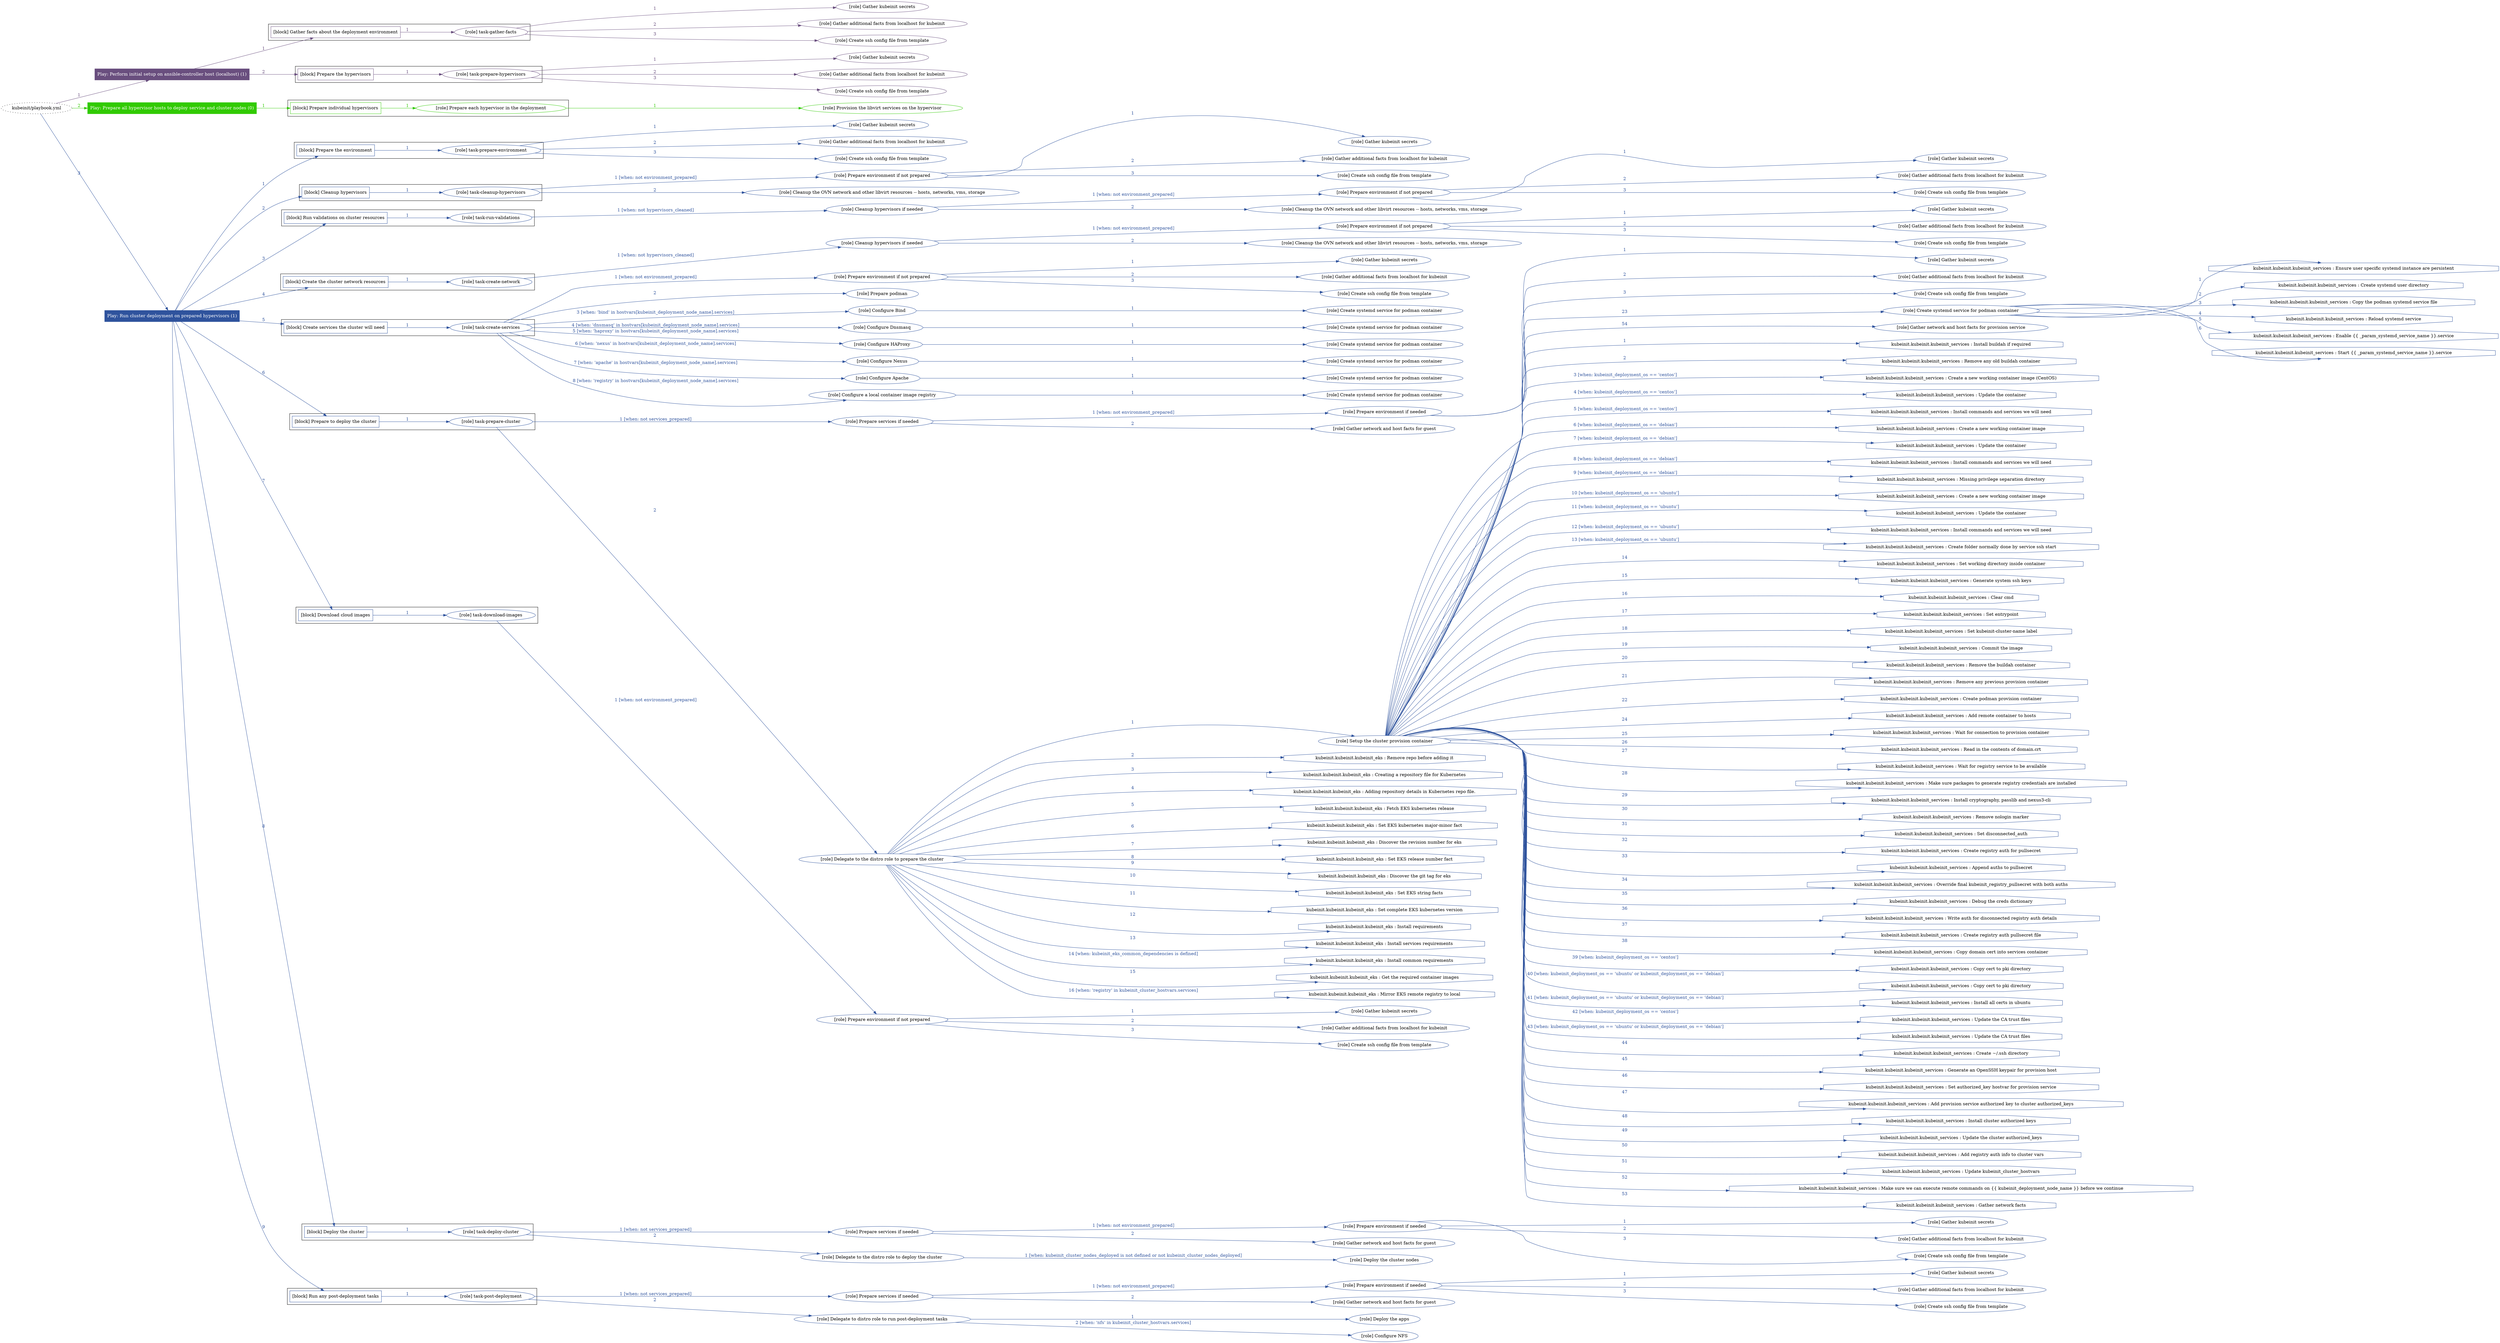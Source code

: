 digraph {
	graph [concentrate=true ordering=in rankdir=LR ratio=fill]
	edge [esep=5 sep=10]
	"kubeinit/playbook.yml" [URL="/home/runner/work/kubeinit/kubeinit/kubeinit/playbook.yml" id=playbook_46d45932 style=dotted]
	play_5f0531e5 [label="Play: Perform initial setup on ansible-controller host (localhost) (1)" URL="/home/runner/work/kubeinit/kubeinit/kubeinit/playbook.yml" color="#694e7e" fontcolor="#ffffff" id=play_5f0531e5 shape=box style=filled tooltip=localhost]
	"kubeinit/playbook.yml" -> play_5f0531e5 [label="1 " color="#694e7e" fontcolor="#694e7e" id=edge_7c6f5427 labeltooltip="1 " tooltip="1 "]
	subgraph "Gather kubeinit secrets" {
		role_67d7b07a [label="[role] Gather kubeinit secrets" URL="/home/runner/.ansible/collections/ansible_collections/kubeinit/kubeinit/roles/kubeinit_prepare/tasks/gather_kubeinit_facts.yml" color="#694e7e" id=role_67d7b07a tooltip="Gather kubeinit secrets"]
	}
	subgraph "Gather additional facts from localhost for kubeinit" {
		role_9f28a810 [label="[role] Gather additional facts from localhost for kubeinit" URL="/home/runner/.ansible/collections/ansible_collections/kubeinit/kubeinit/roles/kubeinit_prepare/tasks/gather_kubeinit_facts.yml" color="#694e7e" id=role_9f28a810 tooltip="Gather additional facts from localhost for kubeinit"]
	}
	subgraph "Create ssh config file from template" {
		role_d9beb7e1 [label="[role] Create ssh config file from template" URL="/home/runner/.ansible/collections/ansible_collections/kubeinit/kubeinit/roles/kubeinit_prepare/tasks/gather_kubeinit_facts.yml" color="#694e7e" id=role_d9beb7e1 tooltip="Create ssh config file from template"]
	}
	subgraph "task-gather-facts" {
		role_42badfb1 [label="[role] task-gather-facts" URL="/home/runner/work/kubeinit/kubeinit/kubeinit/playbook.yml" color="#694e7e" id=role_42badfb1 tooltip="task-gather-facts"]
		role_42badfb1 -> role_67d7b07a [label="1 " color="#694e7e" fontcolor="#694e7e" id=edge_eeaa7376 labeltooltip="1 " tooltip="1 "]
		role_42badfb1 -> role_9f28a810 [label="2 " color="#694e7e" fontcolor="#694e7e" id=edge_b13b0581 labeltooltip="2 " tooltip="2 "]
		role_42badfb1 -> role_d9beb7e1 [label="3 " color="#694e7e" fontcolor="#694e7e" id=edge_df0f3a63 labeltooltip="3 " tooltip="3 "]
	}
	subgraph "Gather kubeinit secrets" {
		role_22e2ae4b [label="[role] Gather kubeinit secrets" URL="/home/runner/.ansible/collections/ansible_collections/kubeinit/kubeinit/roles/kubeinit_prepare/tasks/gather_kubeinit_facts.yml" color="#694e7e" id=role_22e2ae4b tooltip="Gather kubeinit secrets"]
	}
	subgraph "Gather additional facts from localhost for kubeinit" {
		role_3d66d3c1 [label="[role] Gather additional facts from localhost for kubeinit" URL="/home/runner/.ansible/collections/ansible_collections/kubeinit/kubeinit/roles/kubeinit_prepare/tasks/gather_kubeinit_facts.yml" color="#694e7e" id=role_3d66d3c1 tooltip="Gather additional facts from localhost for kubeinit"]
	}
	subgraph "Create ssh config file from template" {
		role_04fda84f [label="[role] Create ssh config file from template" URL="/home/runner/.ansible/collections/ansible_collections/kubeinit/kubeinit/roles/kubeinit_prepare/tasks/gather_kubeinit_facts.yml" color="#694e7e" id=role_04fda84f tooltip="Create ssh config file from template"]
	}
	subgraph "task-prepare-hypervisors" {
		role_47f37655 [label="[role] task-prepare-hypervisors" URL="/home/runner/work/kubeinit/kubeinit/kubeinit/playbook.yml" color="#694e7e" id=role_47f37655 tooltip="task-prepare-hypervisors"]
		role_47f37655 -> role_22e2ae4b [label="1 " color="#694e7e" fontcolor="#694e7e" id=edge_ec106a61 labeltooltip="1 " tooltip="1 "]
		role_47f37655 -> role_3d66d3c1 [label="2 " color="#694e7e" fontcolor="#694e7e" id=edge_5fa28bfd labeltooltip="2 " tooltip="2 "]
		role_47f37655 -> role_04fda84f [label="3 " color="#694e7e" fontcolor="#694e7e" id=edge_656e8dd1 labeltooltip="3 " tooltip="3 "]
	}
	subgraph "Play: Perform initial setup on ansible-controller host (localhost) (1)" {
		play_5f0531e5 -> block_0e683924 [label=1 color="#694e7e" fontcolor="#694e7e" id=edge_f41329e3 labeltooltip=1 tooltip=1]
		subgraph cluster_block_0e683924 {
			block_0e683924 [label="[block] Gather facts about the deployment environment" URL="/home/runner/work/kubeinit/kubeinit/kubeinit/playbook.yml" color="#694e7e" id=block_0e683924 labeltooltip="Gather facts about the deployment environment" shape=box tooltip="Gather facts about the deployment environment"]
			block_0e683924 -> role_42badfb1 [label="1 " color="#694e7e" fontcolor="#694e7e" id=edge_1edcc98e labeltooltip="1 " tooltip="1 "]
		}
		play_5f0531e5 -> block_330743e5 [label=2 color="#694e7e" fontcolor="#694e7e" id=edge_7b3ff567 labeltooltip=2 tooltip=2]
		subgraph cluster_block_330743e5 {
			block_330743e5 [label="[block] Prepare the hypervisors" URL="/home/runner/work/kubeinit/kubeinit/kubeinit/playbook.yml" color="#694e7e" id=block_330743e5 labeltooltip="Prepare the hypervisors" shape=box tooltip="Prepare the hypervisors"]
			block_330743e5 -> role_47f37655 [label="1 " color="#694e7e" fontcolor="#694e7e" id=edge_11d0c9b4 labeltooltip="1 " tooltip="1 "]
		}
	}
	play_2ad88b3f [label="Play: Prepare all hypervisor hosts to deploy service and cluster nodes (0)" URL="/home/runner/work/kubeinit/kubeinit/kubeinit/playbook.yml" color="#31ca02" fontcolor="#ffffff" id=play_2ad88b3f shape=box style=filled tooltip="Play: Prepare all hypervisor hosts to deploy service and cluster nodes (0)"]
	"kubeinit/playbook.yml" -> play_2ad88b3f [label="2 " color="#31ca02" fontcolor="#31ca02" id=edge_9f7366b7 labeltooltip="2 " tooltip="2 "]
	subgraph "Provision the libvirt services on the hypervisor" {
		role_f4745698 [label="[role] Provision the libvirt services on the hypervisor" URL="/home/runner/.ansible/collections/ansible_collections/kubeinit/kubeinit/roles/kubeinit_prepare/tasks/prepare_hypervisor.yml" color="#31ca02" id=role_f4745698 tooltip="Provision the libvirt services on the hypervisor"]
	}
	subgraph "Prepare each hypervisor in the deployment" {
		role_fa2bf261 [label="[role] Prepare each hypervisor in the deployment" URL="/home/runner/work/kubeinit/kubeinit/kubeinit/playbook.yml" color="#31ca02" id=role_fa2bf261 tooltip="Prepare each hypervisor in the deployment"]
		role_fa2bf261 -> role_f4745698 [label="1 " color="#31ca02" fontcolor="#31ca02" id=edge_b75f1b16 labeltooltip="1 " tooltip="1 "]
	}
	subgraph "Play: Prepare all hypervisor hosts to deploy service and cluster nodes (0)" {
		play_2ad88b3f -> block_330015fe [label=1 color="#31ca02" fontcolor="#31ca02" id=edge_e5967b5a labeltooltip=1 tooltip=1]
		subgraph cluster_block_330015fe {
			block_330015fe [label="[block] Prepare individual hypervisors" URL="/home/runner/work/kubeinit/kubeinit/kubeinit/playbook.yml" color="#31ca02" id=block_330015fe labeltooltip="Prepare individual hypervisors" shape=box tooltip="Prepare individual hypervisors"]
			block_330015fe -> role_fa2bf261 [label="1 " color="#31ca02" fontcolor="#31ca02" id=edge_1b879bf8 labeltooltip="1 " tooltip="1 "]
		}
	}
	play_3c88d6ca [label="Play: Run cluster deployment on prepared hypervisors (1)" URL="/home/runner/work/kubeinit/kubeinit/kubeinit/playbook.yml" color="#2f539d" fontcolor="#ffffff" id=play_3c88d6ca shape=box style=filled tooltip=localhost]
	"kubeinit/playbook.yml" -> play_3c88d6ca [label="3 " color="#2f539d" fontcolor="#2f539d" id=edge_3a563473 labeltooltip="3 " tooltip="3 "]
	subgraph "Gather kubeinit secrets" {
		role_d4bcaa9b [label="[role] Gather kubeinit secrets" URL="/home/runner/.ansible/collections/ansible_collections/kubeinit/kubeinit/roles/kubeinit_prepare/tasks/gather_kubeinit_facts.yml" color="#2f539d" id=role_d4bcaa9b tooltip="Gather kubeinit secrets"]
	}
	subgraph "Gather additional facts from localhost for kubeinit" {
		role_ffac3423 [label="[role] Gather additional facts from localhost for kubeinit" URL="/home/runner/.ansible/collections/ansible_collections/kubeinit/kubeinit/roles/kubeinit_prepare/tasks/gather_kubeinit_facts.yml" color="#2f539d" id=role_ffac3423 tooltip="Gather additional facts from localhost for kubeinit"]
	}
	subgraph "Create ssh config file from template" {
		role_a8afb608 [label="[role] Create ssh config file from template" URL="/home/runner/.ansible/collections/ansible_collections/kubeinit/kubeinit/roles/kubeinit_prepare/tasks/gather_kubeinit_facts.yml" color="#2f539d" id=role_a8afb608 tooltip="Create ssh config file from template"]
	}
	subgraph "task-prepare-environment" {
		role_a5a3e0c5 [label="[role] task-prepare-environment" URL="/home/runner/work/kubeinit/kubeinit/kubeinit/playbook.yml" color="#2f539d" id=role_a5a3e0c5 tooltip="task-prepare-environment"]
		role_a5a3e0c5 -> role_d4bcaa9b [label="1 " color="#2f539d" fontcolor="#2f539d" id=edge_8ce35495 labeltooltip="1 " tooltip="1 "]
		role_a5a3e0c5 -> role_ffac3423 [label="2 " color="#2f539d" fontcolor="#2f539d" id=edge_75abead7 labeltooltip="2 " tooltip="2 "]
		role_a5a3e0c5 -> role_a8afb608 [label="3 " color="#2f539d" fontcolor="#2f539d" id=edge_c0759d02 labeltooltip="3 " tooltip="3 "]
	}
	subgraph "Gather kubeinit secrets" {
		role_0ce8d393 [label="[role] Gather kubeinit secrets" URL="/home/runner/.ansible/collections/ansible_collections/kubeinit/kubeinit/roles/kubeinit_prepare/tasks/gather_kubeinit_facts.yml" color="#2f539d" id=role_0ce8d393 tooltip="Gather kubeinit secrets"]
	}
	subgraph "Gather additional facts from localhost for kubeinit" {
		role_940f16b3 [label="[role] Gather additional facts from localhost for kubeinit" URL="/home/runner/.ansible/collections/ansible_collections/kubeinit/kubeinit/roles/kubeinit_prepare/tasks/gather_kubeinit_facts.yml" color="#2f539d" id=role_940f16b3 tooltip="Gather additional facts from localhost for kubeinit"]
	}
	subgraph "Create ssh config file from template" {
		role_6ec9bf02 [label="[role] Create ssh config file from template" URL="/home/runner/.ansible/collections/ansible_collections/kubeinit/kubeinit/roles/kubeinit_prepare/tasks/gather_kubeinit_facts.yml" color="#2f539d" id=role_6ec9bf02 tooltip="Create ssh config file from template"]
	}
	subgraph "Prepare environment if not prepared" {
		role_037857bd [label="[role] Prepare environment if not prepared" URL="/home/runner/.ansible/collections/ansible_collections/kubeinit/kubeinit/roles/kubeinit_prepare/tasks/cleanup_hypervisors.yml" color="#2f539d" id=role_037857bd tooltip="Prepare environment if not prepared"]
		role_037857bd -> role_0ce8d393 [label="1 " color="#2f539d" fontcolor="#2f539d" id=edge_3da59708 labeltooltip="1 " tooltip="1 "]
		role_037857bd -> role_940f16b3 [label="2 " color="#2f539d" fontcolor="#2f539d" id=edge_68115b48 labeltooltip="2 " tooltip="2 "]
		role_037857bd -> role_6ec9bf02 [label="3 " color="#2f539d" fontcolor="#2f539d" id=edge_8da92d1a labeltooltip="3 " tooltip="3 "]
	}
	subgraph "Cleanup the OVN network and other libvirt resources -- hosts, networks, vms, storage" {
		role_0d94d267 [label="[role] Cleanup the OVN network and other libvirt resources -- hosts, networks, vms, storage" URL="/home/runner/.ansible/collections/ansible_collections/kubeinit/kubeinit/roles/kubeinit_prepare/tasks/cleanup_hypervisors.yml" color="#2f539d" id=role_0d94d267 tooltip="Cleanup the OVN network and other libvirt resources -- hosts, networks, vms, storage"]
	}
	subgraph "task-cleanup-hypervisors" {
		role_eb5905e5 [label="[role] task-cleanup-hypervisors" URL="/home/runner/work/kubeinit/kubeinit/kubeinit/playbook.yml" color="#2f539d" id=role_eb5905e5 tooltip="task-cleanup-hypervisors"]
		role_eb5905e5 -> role_037857bd [label="1 [when: not environment_prepared]" color="#2f539d" fontcolor="#2f539d" id=edge_797d42af labeltooltip="1 [when: not environment_prepared]" tooltip="1 [when: not environment_prepared]"]
		role_eb5905e5 -> role_0d94d267 [label="2 " color="#2f539d" fontcolor="#2f539d" id=edge_a9141bbc labeltooltip="2 " tooltip="2 "]
	}
	subgraph "Gather kubeinit secrets" {
		role_579686a0 [label="[role] Gather kubeinit secrets" URL="/home/runner/.ansible/collections/ansible_collections/kubeinit/kubeinit/roles/kubeinit_prepare/tasks/gather_kubeinit_facts.yml" color="#2f539d" id=role_579686a0 tooltip="Gather kubeinit secrets"]
	}
	subgraph "Gather additional facts from localhost for kubeinit" {
		role_ae17a8f2 [label="[role] Gather additional facts from localhost for kubeinit" URL="/home/runner/.ansible/collections/ansible_collections/kubeinit/kubeinit/roles/kubeinit_prepare/tasks/gather_kubeinit_facts.yml" color="#2f539d" id=role_ae17a8f2 tooltip="Gather additional facts from localhost for kubeinit"]
	}
	subgraph "Create ssh config file from template" {
		role_bd3458cb [label="[role] Create ssh config file from template" URL="/home/runner/.ansible/collections/ansible_collections/kubeinit/kubeinit/roles/kubeinit_prepare/tasks/gather_kubeinit_facts.yml" color="#2f539d" id=role_bd3458cb tooltip="Create ssh config file from template"]
	}
	subgraph "Prepare environment if not prepared" {
		role_3bd81d0a [label="[role] Prepare environment if not prepared" URL="/home/runner/.ansible/collections/ansible_collections/kubeinit/kubeinit/roles/kubeinit_prepare/tasks/cleanup_hypervisors.yml" color="#2f539d" id=role_3bd81d0a tooltip="Prepare environment if not prepared"]
		role_3bd81d0a -> role_579686a0 [label="1 " color="#2f539d" fontcolor="#2f539d" id=edge_4946fdc6 labeltooltip="1 " tooltip="1 "]
		role_3bd81d0a -> role_ae17a8f2 [label="2 " color="#2f539d" fontcolor="#2f539d" id=edge_9bd10cf1 labeltooltip="2 " tooltip="2 "]
		role_3bd81d0a -> role_bd3458cb [label="3 " color="#2f539d" fontcolor="#2f539d" id=edge_92bf438a labeltooltip="3 " tooltip="3 "]
	}
	subgraph "Cleanup the OVN network and other libvirt resources -- hosts, networks, vms, storage" {
		role_973f758a [label="[role] Cleanup the OVN network and other libvirt resources -- hosts, networks, vms, storage" URL="/home/runner/.ansible/collections/ansible_collections/kubeinit/kubeinit/roles/kubeinit_prepare/tasks/cleanup_hypervisors.yml" color="#2f539d" id=role_973f758a tooltip="Cleanup the OVN network and other libvirt resources -- hosts, networks, vms, storage"]
	}
	subgraph "Cleanup hypervisors if needed" {
		role_855193e5 [label="[role] Cleanup hypervisors if needed" URL="/home/runner/.ansible/collections/ansible_collections/kubeinit/kubeinit/roles/kubeinit_validations/tasks/main.yml" color="#2f539d" id=role_855193e5 tooltip="Cleanup hypervisors if needed"]
		role_855193e5 -> role_3bd81d0a [label="1 [when: not environment_prepared]" color="#2f539d" fontcolor="#2f539d" id=edge_b0cd26af labeltooltip="1 [when: not environment_prepared]" tooltip="1 [when: not environment_prepared]"]
		role_855193e5 -> role_973f758a [label="2 " color="#2f539d" fontcolor="#2f539d" id=edge_c8ec39f7 labeltooltip="2 " tooltip="2 "]
	}
	subgraph "task-run-validations" {
		role_be50c59a [label="[role] task-run-validations" URL="/home/runner/work/kubeinit/kubeinit/kubeinit/playbook.yml" color="#2f539d" id=role_be50c59a tooltip="task-run-validations"]
		role_be50c59a -> role_855193e5 [label="1 [when: not hypervisors_cleaned]" color="#2f539d" fontcolor="#2f539d" id=edge_2e0b9227 labeltooltip="1 [when: not hypervisors_cleaned]" tooltip="1 [when: not hypervisors_cleaned]"]
	}
	subgraph "Gather kubeinit secrets" {
		role_e6c42280 [label="[role] Gather kubeinit secrets" URL="/home/runner/.ansible/collections/ansible_collections/kubeinit/kubeinit/roles/kubeinit_prepare/tasks/gather_kubeinit_facts.yml" color="#2f539d" id=role_e6c42280 tooltip="Gather kubeinit secrets"]
	}
	subgraph "Gather additional facts from localhost for kubeinit" {
		role_e723c127 [label="[role] Gather additional facts from localhost for kubeinit" URL="/home/runner/.ansible/collections/ansible_collections/kubeinit/kubeinit/roles/kubeinit_prepare/tasks/gather_kubeinit_facts.yml" color="#2f539d" id=role_e723c127 tooltip="Gather additional facts from localhost for kubeinit"]
	}
	subgraph "Create ssh config file from template" {
		role_9407deea [label="[role] Create ssh config file from template" URL="/home/runner/.ansible/collections/ansible_collections/kubeinit/kubeinit/roles/kubeinit_prepare/tasks/gather_kubeinit_facts.yml" color="#2f539d" id=role_9407deea tooltip="Create ssh config file from template"]
	}
	subgraph "Prepare environment if not prepared" {
		role_299b24f7 [label="[role] Prepare environment if not prepared" URL="/home/runner/.ansible/collections/ansible_collections/kubeinit/kubeinit/roles/kubeinit_prepare/tasks/cleanup_hypervisors.yml" color="#2f539d" id=role_299b24f7 tooltip="Prepare environment if not prepared"]
		role_299b24f7 -> role_e6c42280 [label="1 " color="#2f539d" fontcolor="#2f539d" id=edge_9d5c10ea labeltooltip="1 " tooltip="1 "]
		role_299b24f7 -> role_e723c127 [label="2 " color="#2f539d" fontcolor="#2f539d" id=edge_39fef5a1 labeltooltip="2 " tooltip="2 "]
		role_299b24f7 -> role_9407deea [label="3 " color="#2f539d" fontcolor="#2f539d" id=edge_706032a0 labeltooltip="3 " tooltip="3 "]
	}
	subgraph "Cleanup the OVN network and other libvirt resources -- hosts, networks, vms, storage" {
		role_790a4d60 [label="[role] Cleanup the OVN network and other libvirt resources -- hosts, networks, vms, storage" URL="/home/runner/.ansible/collections/ansible_collections/kubeinit/kubeinit/roles/kubeinit_prepare/tasks/cleanup_hypervisors.yml" color="#2f539d" id=role_790a4d60 tooltip="Cleanup the OVN network and other libvirt resources -- hosts, networks, vms, storage"]
	}
	subgraph "Cleanup hypervisors if needed" {
		role_3741a7a8 [label="[role] Cleanup hypervisors if needed" URL="/home/runner/.ansible/collections/ansible_collections/kubeinit/kubeinit/roles/kubeinit_libvirt/tasks/create_network.yml" color="#2f539d" id=role_3741a7a8 tooltip="Cleanup hypervisors if needed"]
		role_3741a7a8 -> role_299b24f7 [label="1 [when: not environment_prepared]" color="#2f539d" fontcolor="#2f539d" id=edge_b83bb864 labeltooltip="1 [when: not environment_prepared]" tooltip="1 [when: not environment_prepared]"]
		role_3741a7a8 -> role_790a4d60 [label="2 " color="#2f539d" fontcolor="#2f539d" id=edge_871c0764 labeltooltip="2 " tooltip="2 "]
	}
	subgraph "task-create-network" {
		role_2de5583f [label="[role] task-create-network" URL="/home/runner/work/kubeinit/kubeinit/kubeinit/playbook.yml" color="#2f539d" id=role_2de5583f tooltip="task-create-network"]
		role_2de5583f -> role_3741a7a8 [label="1 [when: not hypervisors_cleaned]" color="#2f539d" fontcolor="#2f539d" id=edge_381f3050 labeltooltip="1 [when: not hypervisors_cleaned]" tooltip="1 [when: not hypervisors_cleaned]"]
	}
	subgraph "Gather kubeinit secrets" {
		role_b03d75c4 [label="[role] Gather kubeinit secrets" URL="/home/runner/.ansible/collections/ansible_collections/kubeinit/kubeinit/roles/kubeinit_prepare/tasks/gather_kubeinit_facts.yml" color="#2f539d" id=role_b03d75c4 tooltip="Gather kubeinit secrets"]
	}
	subgraph "Gather additional facts from localhost for kubeinit" {
		role_0b7dadbd [label="[role] Gather additional facts from localhost for kubeinit" URL="/home/runner/.ansible/collections/ansible_collections/kubeinit/kubeinit/roles/kubeinit_prepare/tasks/gather_kubeinit_facts.yml" color="#2f539d" id=role_0b7dadbd tooltip="Gather additional facts from localhost for kubeinit"]
	}
	subgraph "Create ssh config file from template" {
		role_c882322d [label="[role] Create ssh config file from template" URL="/home/runner/.ansible/collections/ansible_collections/kubeinit/kubeinit/roles/kubeinit_prepare/tasks/gather_kubeinit_facts.yml" color="#2f539d" id=role_c882322d tooltip="Create ssh config file from template"]
	}
	subgraph "Prepare environment if not prepared" {
		role_1fc17e0e [label="[role] Prepare environment if not prepared" URL="/home/runner/.ansible/collections/ansible_collections/kubeinit/kubeinit/roles/kubeinit_services/tasks/main.yml" color="#2f539d" id=role_1fc17e0e tooltip="Prepare environment if not prepared"]
		role_1fc17e0e -> role_b03d75c4 [label="1 " color="#2f539d" fontcolor="#2f539d" id=edge_9d78dc99 labeltooltip="1 " tooltip="1 "]
		role_1fc17e0e -> role_0b7dadbd [label="2 " color="#2f539d" fontcolor="#2f539d" id=edge_80a0ccc8 labeltooltip="2 " tooltip="2 "]
		role_1fc17e0e -> role_c882322d [label="3 " color="#2f539d" fontcolor="#2f539d" id=edge_400430f8 labeltooltip="3 " tooltip="3 "]
	}
	subgraph "Prepare podman" {
		role_352d3daa [label="[role] Prepare podman" URL="/home/runner/.ansible/collections/ansible_collections/kubeinit/kubeinit/roles/kubeinit_services/tasks/00_create_service_pod.yml" color="#2f539d" id=role_352d3daa tooltip="Prepare podman"]
	}
	subgraph "Create systemd service for podman container" {
		role_34ce8c9f [label="[role] Create systemd service for podman container" URL="/home/runner/.ansible/collections/ansible_collections/kubeinit/kubeinit/roles/kubeinit_bind/tasks/main.yml" color="#2f539d" id=role_34ce8c9f tooltip="Create systemd service for podman container"]
	}
	subgraph "Configure Bind" {
		role_aa13baaf [label="[role] Configure Bind" URL="/home/runner/.ansible/collections/ansible_collections/kubeinit/kubeinit/roles/kubeinit_services/tasks/start_services_containers.yml" color="#2f539d" id=role_aa13baaf tooltip="Configure Bind"]
		role_aa13baaf -> role_34ce8c9f [label="1 " color="#2f539d" fontcolor="#2f539d" id=edge_2abf19a4 labeltooltip="1 " tooltip="1 "]
	}
	subgraph "Create systemd service for podman container" {
		role_7dcc07fa [label="[role] Create systemd service for podman container" URL="/home/runner/.ansible/collections/ansible_collections/kubeinit/kubeinit/roles/kubeinit_dnsmasq/tasks/main.yml" color="#2f539d" id=role_7dcc07fa tooltip="Create systemd service for podman container"]
	}
	subgraph "Configure Dnsmasq" {
		role_475042fb [label="[role] Configure Dnsmasq" URL="/home/runner/.ansible/collections/ansible_collections/kubeinit/kubeinit/roles/kubeinit_services/tasks/start_services_containers.yml" color="#2f539d" id=role_475042fb tooltip="Configure Dnsmasq"]
		role_475042fb -> role_7dcc07fa [label="1 " color="#2f539d" fontcolor="#2f539d" id=edge_2f74c513 labeltooltip="1 " tooltip="1 "]
	}
	subgraph "Create systemd service for podman container" {
		role_97e930f3 [label="[role] Create systemd service for podman container" URL="/home/runner/.ansible/collections/ansible_collections/kubeinit/kubeinit/roles/kubeinit_haproxy/tasks/main.yml" color="#2f539d" id=role_97e930f3 tooltip="Create systemd service for podman container"]
	}
	subgraph "Configure HAProxy" {
		role_71fa7e10 [label="[role] Configure HAProxy" URL="/home/runner/.ansible/collections/ansible_collections/kubeinit/kubeinit/roles/kubeinit_services/tasks/start_services_containers.yml" color="#2f539d" id=role_71fa7e10 tooltip="Configure HAProxy"]
		role_71fa7e10 -> role_97e930f3 [label="1 " color="#2f539d" fontcolor="#2f539d" id=edge_ed2238f8 labeltooltip="1 " tooltip="1 "]
	}
	subgraph "Create systemd service for podman container" {
		role_6b4b03bb [label="[role] Create systemd service for podman container" URL="/home/runner/.ansible/collections/ansible_collections/kubeinit/kubeinit/roles/kubeinit_nexus/tasks/main.yml" color="#2f539d" id=role_6b4b03bb tooltip="Create systemd service for podman container"]
	}
	subgraph "Configure Nexus" {
		role_d1ac285f [label="[role] Configure Nexus" URL="/home/runner/.ansible/collections/ansible_collections/kubeinit/kubeinit/roles/kubeinit_services/tasks/start_services_containers.yml" color="#2f539d" id=role_d1ac285f tooltip="Configure Nexus"]
		role_d1ac285f -> role_6b4b03bb [label="1 " color="#2f539d" fontcolor="#2f539d" id=edge_c78aa938 labeltooltip="1 " tooltip="1 "]
	}
	subgraph "Create systemd service for podman container" {
		role_106a4a61 [label="[role] Create systemd service for podman container" URL="/home/runner/.ansible/collections/ansible_collections/kubeinit/kubeinit/roles/kubeinit_apache/tasks/main.yml" color="#2f539d" id=role_106a4a61 tooltip="Create systemd service for podman container"]
	}
	subgraph "Configure Apache" {
		role_5ef77622 [label="[role] Configure Apache" URL="/home/runner/.ansible/collections/ansible_collections/kubeinit/kubeinit/roles/kubeinit_services/tasks/start_services_containers.yml" color="#2f539d" id=role_5ef77622 tooltip="Configure Apache"]
		role_5ef77622 -> role_106a4a61 [label="1 " color="#2f539d" fontcolor="#2f539d" id=edge_09afdfac labeltooltip="1 " tooltip="1 "]
	}
	subgraph "Create systemd service for podman container" {
		role_a3102518 [label="[role] Create systemd service for podman container" URL="/home/runner/.ansible/collections/ansible_collections/kubeinit/kubeinit/roles/kubeinit_registry/tasks/main.yml" color="#2f539d" id=role_a3102518 tooltip="Create systemd service for podman container"]
	}
	subgraph "Configure a local container image registry" {
		role_ac805a2e [label="[role] Configure a local container image registry" URL="/home/runner/.ansible/collections/ansible_collections/kubeinit/kubeinit/roles/kubeinit_services/tasks/start_services_containers.yml" color="#2f539d" id=role_ac805a2e tooltip="Configure a local container image registry"]
		role_ac805a2e -> role_a3102518 [label="1 " color="#2f539d" fontcolor="#2f539d" id=edge_18ae7c76 labeltooltip="1 " tooltip="1 "]
	}
	subgraph "task-create-services" {
		role_536f3250 [label="[role] task-create-services" URL="/home/runner/work/kubeinit/kubeinit/kubeinit/playbook.yml" color="#2f539d" id=role_536f3250 tooltip="task-create-services"]
		role_536f3250 -> role_1fc17e0e [label="1 [when: not environment_prepared]" color="#2f539d" fontcolor="#2f539d" id=edge_6a27efed labeltooltip="1 [when: not environment_prepared]" tooltip="1 [when: not environment_prepared]"]
		role_536f3250 -> role_352d3daa [label="2 " color="#2f539d" fontcolor="#2f539d" id=edge_e3f52429 labeltooltip="2 " tooltip="2 "]
		role_536f3250 -> role_aa13baaf [label="3 [when: 'bind' in hostvars[kubeinit_deployment_node_name].services]" color="#2f539d" fontcolor="#2f539d" id=edge_3c1b2ad6 labeltooltip="3 [when: 'bind' in hostvars[kubeinit_deployment_node_name].services]" tooltip="3 [when: 'bind' in hostvars[kubeinit_deployment_node_name].services]"]
		role_536f3250 -> role_475042fb [label="4 [when: 'dnsmasq' in hostvars[kubeinit_deployment_node_name].services]" color="#2f539d" fontcolor="#2f539d" id=edge_8d34d075 labeltooltip="4 [when: 'dnsmasq' in hostvars[kubeinit_deployment_node_name].services]" tooltip="4 [when: 'dnsmasq' in hostvars[kubeinit_deployment_node_name].services]"]
		role_536f3250 -> role_71fa7e10 [label="5 [when: 'haproxy' in hostvars[kubeinit_deployment_node_name].services]" color="#2f539d" fontcolor="#2f539d" id=edge_8a522899 labeltooltip="5 [when: 'haproxy' in hostvars[kubeinit_deployment_node_name].services]" tooltip="5 [when: 'haproxy' in hostvars[kubeinit_deployment_node_name].services]"]
		role_536f3250 -> role_d1ac285f [label="6 [when: 'nexus' in hostvars[kubeinit_deployment_node_name].services]" color="#2f539d" fontcolor="#2f539d" id=edge_9c1b3dcc labeltooltip="6 [when: 'nexus' in hostvars[kubeinit_deployment_node_name].services]" tooltip="6 [when: 'nexus' in hostvars[kubeinit_deployment_node_name].services]"]
		role_536f3250 -> role_5ef77622 [label="7 [when: 'apache' in hostvars[kubeinit_deployment_node_name].services]" color="#2f539d" fontcolor="#2f539d" id=edge_02bd2339 labeltooltip="7 [when: 'apache' in hostvars[kubeinit_deployment_node_name].services]" tooltip="7 [when: 'apache' in hostvars[kubeinit_deployment_node_name].services]"]
		role_536f3250 -> role_ac805a2e [label="8 [when: 'registry' in hostvars[kubeinit_deployment_node_name].services]" color="#2f539d" fontcolor="#2f539d" id=edge_d80968c6 labeltooltip="8 [when: 'registry' in hostvars[kubeinit_deployment_node_name].services]" tooltip="8 [when: 'registry' in hostvars[kubeinit_deployment_node_name].services]"]
	}
	subgraph "Gather kubeinit secrets" {
		role_72a696a1 [label="[role] Gather kubeinit secrets" URL="/home/runner/.ansible/collections/ansible_collections/kubeinit/kubeinit/roles/kubeinit_prepare/tasks/gather_kubeinit_facts.yml" color="#2f539d" id=role_72a696a1 tooltip="Gather kubeinit secrets"]
	}
	subgraph "Gather additional facts from localhost for kubeinit" {
		role_54bf488d [label="[role] Gather additional facts from localhost for kubeinit" URL="/home/runner/.ansible/collections/ansible_collections/kubeinit/kubeinit/roles/kubeinit_prepare/tasks/gather_kubeinit_facts.yml" color="#2f539d" id=role_54bf488d tooltip="Gather additional facts from localhost for kubeinit"]
	}
	subgraph "Create ssh config file from template" {
		role_f21631c1 [label="[role] Create ssh config file from template" URL="/home/runner/.ansible/collections/ansible_collections/kubeinit/kubeinit/roles/kubeinit_prepare/tasks/gather_kubeinit_facts.yml" color="#2f539d" id=role_f21631c1 tooltip="Create ssh config file from template"]
	}
	subgraph "Prepare environment if needed" {
		role_54965682 [label="[role] Prepare environment if needed" URL="/home/runner/.ansible/collections/ansible_collections/kubeinit/kubeinit/roles/kubeinit_services/tasks/prepare_services.yml" color="#2f539d" id=role_54965682 tooltip="Prepare environment if needed"]
		role_54965682 -> role_72a696a1 [label="1 " color="#2f539d" fontcolor="#2f539d" id=edge_969e0e34 labeltooltip="1 " tooltip="1 "]
		role_54965682 -> role_54bf488d [label="2 " color="#2f539d" fontcolor="#2f539d" id=edge_7040951c labeltooltip="2 " tooltip="2 "]
		role_54965682 -> role_f21631c1 [label="3 " color="#2f539d" fontcolor="#2f539d" id=edge_1208429d labeltooltip="3 " tooltip="3 "]
	}
	subgraph "Gather network and host facts for guest" {
		role_fb6788f2 [label="[role] Gather network and host facts for guest" URL="/home/runner/.ansible/collections/ansible_collections/kubeinit/kubeinit/roles/kubeinit_services/tasks/prepare_services.yml" color="#2f539d" id=role_fb6788f2 tooltip="Gather network and host facts for guest"]
	}
	subgraph "Prepare services if needed" {
		role_5cd1242d [label="[role] Prepare services if needed" URL="/home/runner/.ansible/collections/ansible_collections/kubeinit/kubeinit/roles/kubeinit_prepare/tasks/prepare_cluster.yml" color="#2f539d" id=role_5cd1242d tooltip="Prepare services if needed"]
		role_5cd1242d -> role_54965682 [label="1 [when: not environment_prepared]" color="#2f539d" fontcolor="#2f539d" id=edge_1ccd840c labeltooltip="1 [when: not environment_prepared]" tooltip="1 [when: not environment_prepared]"]
		role_5cd1242d -> role_fb6788f2 [label="2 " color="#2f539d" fontcolor="#2f539d" id=edge_4e0cbc77 labeltooltip="2 " tooltip="2 "]
	}
	subgraph "Create systemd service for podman container" {
		role_46ab1adb [label="[role] Create systemd service for podman container" URL="/home/runner/.ansible/collections/ansible_collections/kubeinit/kubeinit/roles/kubeinit_services/tasks/create_provision_container.yml" color="#2f539d" id=role_46ab1adb tooltip="Create systemd service for podman container"]
		task_541df114 [label="kubeinit.kubeinit.kubeinit_services : Ensure user specific systemd instance are persistent" URL="/home/runner/.ansible/collections/ansible_collections/kubeinit/kubeinit/roles/kubeinit_services/tasks/create_managed_service.yml" color="#2f539d" id=task_541df114 shape=octagon tooltip="kubeinit.kubeinit.kubeinit_services : Ensure user specific systemd instance are persistent"]
		role_46ab1adb -> task_541df114 [label="1 " color="#2f539d" fontcolor="#2f539d" id=edge_6a6a4637 labeltooltip="1 " tooltip="1 "]
		task_a76cedb2 [label="kubeinit.kubeinit.kubeinit_services : Create systemd user directory" URL="/home/runner/.ansible/collections/ansible_collections/kubeinit/kubeinit/roles/kubeinit_services/tasks/create_managed_service.yml" color="#2f539d" id=task_a76cedb2 shape=octagon tooltip="kubeinit.kubeinit.kubeinit_services : Create systemd user directory"]
		role_46ab1adb -> task_a76cedb2 [label="2 " color="#2f539d" fontcolor="#2f539d" id=edge_6e9378ec labeltooltip="2 " tooltip="2 "]
		task_2899e12f [label="kubeinit.kubeinit.kubeinit_services : Copy the podman systemd service file" URL="/home/runner/.ansible/collections/ansible_collections/kubeinit/kubeinit/roles/kubeinit_services/tasks/create_managed_service.yml" color="#2f539d" id=task_2899e12f shape=octagon tooltip="kubeinit.kubeinit.kubeinit_services : Copy the podman systemd service file"]
		role_46ab1adb -> task_2899e12f [label="3 " color="#2f539d" fontcolor="#2f539d" id=edge_1b036428 labeltooltip="3 " tooltip="3 "]
		task_266536eb [label="kubeinit.kubeinit.kubeinit_services : Reload systemd service" URL="/home/runner/.ansible/collections/ansible_collections/kubeinit/kubeinit/roles/kubeinit_services/tasks/create_managed_service.yml" color="#2f539d" id=task_266536eb shape=octagon tooltip="kubeinit.kubeinit.kubeinit_services : Reload systemd service"]
		role_46ab1adb -> task_266536eb [label="4 " color="#2f539d" fontcolor="#2f539d" id=edge_ca8d19de labeltooltip="4 " tooltip="4 "]
		task_889d9415 [label="kubeinit.kubeinit.kubeinit_services : Enable {{ _param_systemd_service_name }}.service" URL="/home/runner/.ansible/collections/ansible_collections/kubeinit/kubeinit/roles/kubeinit_services/tasks/create_managed_service.yml" color="#2f539d" id=task_889d9415 shape=octagon tooltip="kubeinit.kubeinit.kubeinit_services : Enable {{ _param_systemd_service_name }}.service"]
		role_46ab1adb -> task_889d9415 [label="5 " color="#2f539d" fontcolor="#2f539d" id=edge_1a96579c labeltooltip="5 " tooltip="5 "]
		task_71622b62 [label="kubeinit.kubeinit.kubeinit_services : Start {{ _param_systemd_service_name }}.service" URL="/home/runner/.ansible/collections/ansible_collections/kubeinit/kubeinit/roles/kubeinit_services/tasks/create_managed_service.yml" color="#2f539d" id=task_71622b62 shape=octagon tooltip="kubeinit.kubeinit.kubeinit_services : Start {{ _param_systemd_service_name }}.service"]
		role_46ab1adb -> task_71622b62 [label="6 " color="#2f539d" fontcolor="#2f539d" id=edge_c0f12b2d labeltooltip="6 " tooltip="6 "]
	}
	subgraph "Gather network and host facts for provision service" {
		role_14b240aa [label="[role] Gather network and host facts for provision service" URL="/home/runner/.ansible/collections/ansible_collections/kubeinit/kubeinit/roles/kubeinit_services/tasks/create_provision_container.yml" color="#2f539d" id=role_14b240aa tooltip="Gather network and host facts for provision service"]
	}
	subgraph "Setup the cluster provision container" {
		role_80ce5ba5 [label="[role] Setup the cluster provision container" URL="/home/runner/.ansible/collections/ansible_collections/kubeinit/kubeinit/roles/kubeinit_eks/tasks/prepare_cluster.yml" color="#2f539d" id=role_80ce5ba5 tooltip="Setup the cluster provision container"]
		task_ed6f9e54 [label="kubeinit.kubeinit.kubeinit_services : Install buildah if required" URL="/home/runner/.ansible/collections/ansible_collections/kubeinit/kubeinit/roles/kubeinit_services/tasks/create_provision_container.yml" color="#2f539d" id=task_ed6f9e54 shape=octagon tooltip="kubeinit.kubeinit.kubeinit_services : Install buildah if required"]
		role_80ce5ba5 -> task_ed6f9e54 [label="1 " color="#2f539d" fontcolor="#2f539d" id=edge_cecb8586 labeltooltip="1 " tooltip="1 "]
		task_9b45b079 [label="kubeinit.kubeinit.kubeinit_services : Remove any old buildah container" URL="/home/runner/.ansible/collections/ansible_collections/kubeinit/kubeinit/roles/kubeinit_services/tasks/create_provision_container.yml" color="#2f539d" id=task_9b45b079 shape=octagon tooltip="kubeinit.kubeinit.kubeinit_services : Remove any old buildah container"]
		role_80ce5ba5 -> task_9b45b079 [label="2 " color="#2f539d" fontcolor="#2f539d" id=edge_9a8392cd labeltooltip="2 " tooltip="2 "]
		task_c09ac429 [label="kubeinit.kubeinit.kubeinit_services : Create a new working container image (CentOS)" URL="/home/runner/.ansible/collections/ansible_collections/kubeinit/kubeinit/roles/kubeinit_services/tasks/create_provision_container.yml" color="#2f539d" id=task_c09ac429 shape=octagon tooltip="kubeinit.kubeinit.kubeinit_services : Create a new working container image (CentOS)"]
		role_80ce5ba5 -> task_c09ac429 [label="3 [when: kubeinit_deployment_os == 'centos']" color="#2f539d" fontcolor="#2f539d" id=edge_8648cf07 labeltooltip="3 [when: kubeinit_deployment_os == 'centos']" tooltip="3 [when: kubeinit_deployment_os == 'centos']"]
		task_bb8cc331 [label="kubeinit.kubeinit.kubeinit_services : Update the container" URL="/home/runner/.ansible/collections/ansible_collections/kubeinit/kubeinit/roles/kubeinit_services/tasks/create_provision_container.yml" color="#2f539d" id=task_bb8cc331 shape=octagon tooltip="kubeinit.kubeinit.kubeinit_services : Update the container"]
		role_80ce5ba5 -> task_bb8cc331 [label="4 [when: kubeinit_deployment_os == 'centos']" color="#2f539d" fontcolor="#2f539d" id=edge_7e9e23f8 labeltooltip="4 [when: kubeinit_deployment_os == 'centos']" tooltip="4 [when: kubeinit_deployment_os == 'centos']"]
		task_3dd87c56 [label="kubeinit.kubeinit.kubeinit_services : Install commands and services we will need" URL="/home/runner/.ansible/collections/ansible_collections/kubeinit/kubeinit/roles/kubeinit_services/tasks/create_provision_container.yml" color="#2f539d" id=task_3dd87c56 shape=octagon tooltip="kubeinit.kubeinit.kubeinit_services : Install commands and services we will need"]
		role_80ce5ba5 -> task_3dd87c56 [label="5 [when: kubeinit_deployment_os == 'centos']" color="#2f539d" fontcolor="#2f539d" id=edge_167c5082 labeltooltip="5 [when: kubeinit_deployment_os == 'centos']" tooltip="5 [when: kubeinit_deployment_os == 'centos']"]
		task_857effe4 [label="kubeinit.kubeinit.kubeinit_services : Create a new working container image" URL="/home/runner/.ansible/collections/ansible_collections/kubeinit/kubeinit/roles/kubeinit_services/tasks/create_provision_container.yml" color="#2f539d" id=task_857effe4 shape=octagon tooltip="kubeinit.kubeinit.kubeinit_services : Create a new working container image"]
		role_80ce5ba5 -> task_857effe4 [label="6 [when: kubeinit_deployment_os == 'debian']" color="#2f539d" fontcolor="#2f539d" id=edge_79bfccff labeltooltip="6 [when: kubeinit_deployment_os == 'debian']" tooltip="6 [when: kubeinit_deployment_os == 'debian']"]
		task_b202cb66 [label="kubeinit.kubeinit.kubeinit_services : Update the container" URL="/home/runner/.ansible/collections/ansible_collections/kubeinit/kubeinit/roles/kubeinit_services/tasks/create_provision_container.yml" color="#2f539d" id=task_b202cb66 shape=octagon tooltip="kubeinit.kubeinit.kubeinit_services : Update the container"]
		role_80ce5ba5 -> task_b202cb66 [label="7 [when: kubeinit_deployment_os == 'debian']" color="#2f539d" fontcolor="#2f539d" id=edge_ec1af092 labeltooltip="7 [when: kubeinit_deployment_os == 'debian']" tooltip="7 [when: kubeinit_deployment_os == 'debian']"]
		task_0ee800a2 [label="kubeinit.kubeinit.kubeinit_services : Install commands and services we will need" URL="/home/runner/.ansible/collections/ansible_collections/kubeinit/kubeinit/roles/kubeinit_services/tasks/create_provision_container.yml" color="#2f539d" id=task_0ee800a2 shape=octagon tooltip="kubeinit.kubeinit.kubeinit_services : Install commands and services we will need"]
		role_80ce5ba5 -> task_0ee800a2 [label="8 [when: kubeinit_deployment_os == 'debian']" color="#2f539d" fontcolor="#2f539d" id=edge_0cd96254 labeltooltip="8 [when: kubeinit_deployment_os == 'debian']" tooltip="8 [when: kubeinit_deployment_os == 'debian']"]
		task_c5ec17be [label="kubeinit.kubeinit.kubeinit_services : Missing privilege separation directory" URL="/home/runner/.ansible/collections/ansible_collections/kubeinit/kubeinit/roles/kubeinit_services/tasks/create_provision_container.yml" color="#2f539d" id=task_c5ec17be shape=octagon tooltip="kubeinit.kubeinit.kubeinit_services : Missing privilege separation directory"]
		role_80ce5ba5 -> task_c5ec17be [label="9 [when: kubeinit_deployment_os == 'debian']" color="#2f539d" fontcolor="#2f539d" id=edge_72c7a55e labeltooltip="9 [when: kubeinit_deployment_os == 'debian']" tooltip="9 [when: kubeinit_deployment_os == 'debian']"]
		task_fb59cb1d [label="kubeinit.kubeinit.kubeinit_services : Create a new working container image" URL="/home/runner/.ansible/collections/ansible_collections/kubeinit/kubeinit/roles/kubeinit_services/tasks/create_provision_container.yml" color="#2f539d" id=task_fb59cb1d shape=octagon tooltip="kubeinit.kubeinit.kubeinit_services : Create a new working container image"]
		role_80ce5ba5 -> task_fb59cb1d [label="10 [when: kubeinit_deployment_os == 'ubuntu']" color="#2f539d" fontcolor="#2f539d" id=edge_d8715738 labeltooltip="10 [when: kubeinit_deployment_os == 'ubuntu']" tooltip="10 [when: kubeinit_deployment_os == 'ubuntu']"]
		task_d99237ae [label="kubeinit.kubeinit.kubeinit_services : Update the container" URL="/home/runner/.ansible/collections/ansible_collections/kubeinit/kubeinit/roles/kubeinit_services/tasks/create_provision_container.yml" color="#2f539d" id=task_d99237ae shape=octagon tooltip="kubeinit.kubeinit.kubeinit_services : Update the container"]
		role_80ce5ba5 -> task_d99237ae [label="11 [when: kubeinit_deployment_os == 'ubuntu']" color="#2f539d" fontcolor="#2f539d" id=edge_d6465b20 labeltooltip="11 [when: kubeinit_deployment_os == 'ubuntu']" tooltip="11 [when: kubeinit_deployment_os == 'ubuntu']"]
		task_952408ed [label="kubeinit.kubeinit.kubeinit_services : Install commands and services we will need" URL="/home/runner/.ansible/collections/ansible_collections/kubeinit/kubeinit/roles/kubeinit_services/tasks/create_provision_container.yml" color="#2f539d" id=task_952408ed shape=octagon tooltip="kubeinit.kubeinit.kubeinit_services : Install commands and services we will need"]
		role_80ce5ba5 -> task_952408ed [label="12 [when: kubeinit_deployment_os == 'ubuntu']" color="#2f539d" fontcolor="#2f539d" id=edge_ead59928 labeltooltip="12 [when: kubeinit_deployment_os == 'ubuntu']" tooltip="12 [when: kubeinit_deployment_os == 'ubuntu']"]
		task_716adf91 [label="kubeinit.kubeinit.kubeinit_services : Create folder normally done by service ssh start" URL="/home/runner/.ansible/collections/ansible_collections/kubeinit/kubeinit/roles/kubeinit_services/tasks/create_provision_container.yml" color="#2f539d" id=task_716adf91 shape=octagon tooltip="kubeinit.kubeinit.kubeinit_services : Create folder normally done by service ssh start"]
		role_80ce5ba5 -> task_716adf91 [label="13 [when: kubeinit_deployment_os == 'ubuntu']" color="#2f539d" fontcolor="#2f539d" id=edge_3261cbda labeltooltip="13 [when: kubeinit_deployment_os == 'ubuntu']" tooltip="13 [when: kubeinit_deployment_os == 'ubuntu']"]
		task_3b1245d5 [label="kubeinit.kubeinit.kubeinit_services : Set working directory inside container" URL="/home/runner/.ansible/collections/ansible_collections/kubeinit/kubeinit/roles/kubeinit_services/tasks/create_provision_container.yml" color="#2f539d" id=task_3b1245d5 shape=octagon tooltip="kubeinit.kubeinit.kubeinit_services : Set working directory inside container"]
		role_80ce5ba5 -> task_3b1245d5 [label="14 " color="#2f539d" fontcolor="#2f539d" id=edge_746b9e98 labeltooltip="14 " tooltip="14 "]
		task_0d959e55 [label="kubeinit.kubeinit.kubeinit_services : Generate system ssh keys" URL="/home/runner/.ansible/collections/ansible_collections/kubeinit/kubeinit/roles/kubeinit_services/tasks/create_provision_container.yml" color="#2f539d" id=task_0d959e55 shape=octagon tooltip="kubeinit.kubeinit.kubeinit_services : Generate system ssh keys"]
		role_80ce5ba5 -> task_0d959e55 [label="15 " color="#2f539d" fontcolor="#2f539d" id=edge_bf9e41f8 labeltooltip="15 " tooltip="15 "]
		task_b8814fbe [label="kubeinit.kubeinit.kubeinit_services : Clear cmd" URL="/home/runner/.ansible/collections/ansible_collections/kubeinit/kubeinit/roles/kubeinit_services/tasks/create_provision_container.yml" color="#2f539d" id=task_b8814fbe shape=octagon tooltip="kubeinit.kubeinit.kubeinit_services : Clear cmd"]
		role_80ce5ba5 -> task_b8814fbe [label="16 " color="#2f539d" fontcolor="#2f539d" id=edge_32a7bcfb labeltooltip="16 " tooltip="16 "]
		task_620a44a5 [label="kubeinit.kubeinit.kubeinit_services : Set entrypoint" URL="/home/runner/.ansible/collections/ansible_collections/kubeinit/kubeinit/roles/kubeinit_services/tasks/create_provision_container.yml" color="#2f539d" id=task_620a44a5 shape=octagon tooltip="kubeinit.kubeinit.kubeinit_services : Set entrypoint"]
		role_80ce5ba5 -> task_620a44a5 [label="17 " color="#2f539d" fontcolor="#2f539d" id=edge_786457bc labeltooltip="17 " tooltip="17 "]
		task_df7031a0 [label="kubeinit.kubeinit.kubeinit_services : Set kubeinit-cluster-name label" URL="/home/runner/.ansible/collections/ansible_collections/kubeinit/kubeinit/roles/kubeinit_services/tasks/create_provision_container.yml" color="#2f539d" id=task_df7031a0 shape=octagon tooltip="kubeinit.kubeinit.kubeinit_services : Set kubeinit-cluster-name label"]
		role_80ce5ba5 -> task_df7031a0 [label="18 " color="#2f539d" fontcolor="#2f539d" id=edge_68770631 labeltooltip="18 " tooltip="18 "]
		task_1ff628a9 [label="kubeinit.kubeinit.kubeinit_services : Commit the image" URL="/home/runner/.ansible/collections/ansible_collections/kubeinit/kubeinit/roles/kubeinit_services/tasks/create_provision_container.yml" color="#2f539d" id=task_1ff628a9 shape=octagon tooltip="kubeinit.kubeinit.kubeinit_services : Commit the image"]
		role_80ce5ba5 -> task_1ff628a9 [label="19 " color="#2f539d" fontcolor="#2f539d" id=edge_5d8b8c2b labeltooltip="19 " tooltip="19 "]
		task_4a2ee227 [label="kubeinit.kubeinit.kubeinit_services : Remove the buildah container" URL="/home/runner/.ansible/collections/ansible_collections/kubeinit/kubeinit/roles/kubeinit_services/tasks/create_provision_container.yml" color="#2f539d" id=task_4a2ee227 shape=octagon tooltip="kubeinit.kubeinit.kubeinit_services : Remove the buildah container"]
		role_80ce5ba5 -> task_4a2ee227 [label="20 " color="#2f539d" fontcolor="#2f539d" id=edge_cfe3fd9f labeltooltip="20 " tooltip="20 "]
		task_f4c7a485 [label="kubeinit.kubeinit.kubeinit_services : Remove any previous provision container" URL="/home/runner/.ansible/collections/ansible_collections/kubeinit/kubeinit/roles/kubeinit_services/tasks/create_provision_container.yml" color="#2f539d" id=task_f4c7a485 shape=octagon tooltip="kubeinit.kubeinit.kubeinit_services : Remove any previous provision container"]
		role_80ce5ba5 -> task_f4c7a485 [label="21 " color="#2f539d" fontcolor="#2f539d" id=edge_99b10ee7 labeltooltip="21 " tooltip="21 "]
		task_ea2fa945 [label="kubeinit.kubeinit.kubeinit_services : Create podman provision container" URL="/home/runner/.ansible/collections/ansible_collections/kubeinit/kubeinit/roles/kubeinit_services/tasks/create_provision_container.yml" color="#2f539d" id=task_ea2fa945 shape=octagon tooltip="kubeinit.kubeinit.kubeinit_services : Create podman provision container"]
		role_80ce5ba5 -> task_ea2fa945 [label="22 " color="#2f539d" fontcolor="#2f539d" id=edge_8ef90b05 labeltooltip="22 " tooltip="22 "]
		role_80ce5ba5 -> role_46ab1adb [label="23 " color="#2f539d" fontcolor="#2f539d" id=edge_4d6b2cbf labeltooltip="23 " tooltip="23 "]
		task_4b4ed713 [label="kubeinit.kubeinit.kubeinit_services : Add remote container to hosts" URL="/home/runner/.ansible/collections/ansible_collections/kubeinit/kubeinit/roles/kubeinit_services/tasks/create_provision_container.yml" color="#2f539d" id=task_4b4ed713 shape=octagon tooltip="kubeinit.kubeinit.kubeinit_services : Add remote container to hosts"]
		role_80ce5ba5 -> task_4b4ed713 [label="24 " color="#2f539d" fontcolor="#2f539d" id=edge_281c19de labeltooltip="24 " tooltip="24 "]
		task_6c997bca [label="kubeinit.kubeinit.kubeinit_services : Wait for connection to provision container" URL="/home/runner/.ansible/collections/ansible_collections/kubeinit/kubeinit/roles/kubeinit_services/tasks/create_provision_container.yml" color="#2f539d" id=task_6c997bca shape=octagon tooltip="kubeinit.kubeinit.kubeinit_services : Wait for connection to provision container"]
		role_80ce5ba5 -> task_6c997bca [label="25 " color="#2f539d" fontcolor="#2f539d" id=edge_2be47520 labeltooltip="25 " tooltip="25 "]
		task_74b90d5f [label="kubeinit.kubeinit.kubeinit_services : Read in the contents of domain.crt" URL="/home/runner/.ansible/collections/ansible_collections/kubeinit/kubeinit/roles/kubeinit_services/tasks/create_provision_container.yml" color="#2f539d" id=task_74b90d5f shape=octagon tooltip="kubeinit.kubeinit.kubeinit_services : Read in the contents of domain.crt"]
		role_80ce5ba5 -> task_74b90d5f [label="26 " color="#2f539d" fontcolor="#2f539d" id=edge_5f824d6a labeltooltip="26 " tooltip="26 "]
		task_70ce434a [label="kubeinit.kubeinit.kubeinit_services : Wait for registry service to be available" URL="/home/runner/.ansible/collections/ansible_collections/kubeinit/kubeinit/roles/kubeinit_services/tasks/create_provision_container.yml" color="#2f539d" id=task_70ce434a shape=octagon tooltip="kubeinit.kubeinit.kubeinit_services : Wait for registry service to be available"]
		role_80ce5ba5 -> task_70ce434a [label="27 " color="#2f539d" fontcolor="#2f539d" id=edge_af7520d4 labeltooltip="27 " tooltip="27 "]
		task_a7fc66b2 [label="kubeinit.kubeinit.kubeinit_services : Make sure packages to generate registry credentials are installed" URL="/home/runner/.ansible/collections/ansible_collections/kubeinit/kubeinit/roles/kubeinit_services/tasks/create_provision_container.yml" color="#2f539d" id=task_a7fc66b2 shape=octagon tooltip="kubeinit.kubeinit.kubeinit_services : Make sure packages to generate registry credentials are installed"]
		role_80ce5ba5 -> task_a7fc66b2 [label="28 " color="#2f539d" fontcolor="#2f539d" id=edge_eee0332d labeltooltip="28 " tooltip="28 "]
		task_58f8b88d [label="kubeinit.kubeinit.kubeinit_services : Install cryptography, passlib and nexus3-cli" URL="/home/runner/.ansible/collections/ansible_collections/kubeinit/kubeinit/roles/kubeinit_services/tasks/create_provision_container.yml" color="#2f539d" id=task_58f8b88d shape=octagon tooltip="kubeinit.kubeinit.kubeinit_services : Install cryptography, passlib and nexus3-cli"]
		role_80ce5ba5 -> task_58f8b88d [label="29 " color="#2f539d" fontcolor="#2f539d" id=edge_9f519740 labeltooltip="29 " tooltip="29 "]
		task_3d5d00cb [label="kubeinit.kubeinit.kubeinit_services : Remove nologin marker" URL="/home/runner/.ansible/collections/ansible_collections/kubeinit/kubeinit/roles/kubeinit_services/tasks/create_provision_container.yml" color="#2f539d" id=task_3d5d00cb shape=octagon tooltip="kubeinit.kubeinit.kubeinit_services : Remove nologin marker"]
		role_80ce5ba5 -> task_3d5d00cb [label="30 " color="#2f539d" fontcolor="#2f539d" id=edge_9fc38561 labeltooltip="30 " tooltip="30 "]
		task_604ec579 [label="kubeinit.kubeinit.kubeinit_services : Set disconnected_auth" URL="/home/runner/.ansible/collections/ansible_collections/kubeinit/kubeinit/roles/kubeinit_services/tasks/create_provision_container.yml" color="#2f539d" id=task_604ec579 shape=octagon tooltip="kubeinit.kubeinit.kubeinit_services : Set disconnected_auth"]
		role_80ce5ba5 -> task_604ec579 [label="31 " color="#2f539d" fontcolor="#2f539d" id=edge_4aa4f42d labeltooltip="31 " tooltip="31 "]
		task_f0fefcbf [label="kubeinit.kubeinit.kubeinit_services : Create registry auth for pullsecret" URL="/home/runner/.ansible/collections/ansible_collections/kubeinit/kubeinit/roles/kubeinit_services/tasks/create_provision_container.yml" color="#2f539d" id=task_f0fefcbf shape=octagon tooltip="kubeinit.kubeinit.kubeinit_services : Create registry auth for pullsecret"]
		role_80ce5ba5 -> task_f0fefcbf [label="32 " color="#2f539d" fontcolor="#2f539d" id=edge_04056231 labeltooltip="32 " tooltip="32 "]
		task_1fa0ed1b [label="kubeinit.kubeinit.kubeinit_services : Append auths to pullsecret" URL="/home/runner/.ansible/collections/ansible_collections/kubeinit/kubeinit/roles/kubeinit_services/tasks/create_provision_container.yml" color="#2f539d" id=task_1fa0ed1b shape=octagon tooltip="kubeinit.kubeinit.kubeinit_services : Append auths to pullsecret"]
		role_80ce5ba5 -> task_1fa0ed1b [label="33 " color="#2f539d" fontcolor="#2f539d" id=edge_a6069754 labeltooltip="33 " tooltip="33 "]
		task_7bd8ce34 [label="kubeinit.kubeinit.kubeinit_services : Override final kubeinit_registry_pullsecret with both auths" URL="/home/runner/.ansible/collections/ansible_collections/kubeinit/kubeinit/roles/kubeinit_services/tasks/create_provision_container.yml" color="#2f539d" id=task_7bd8ce34 shape=octagon tooltip="kubeinit.kubeinit.kubeinit_services : Override final kubeinit_registry_pullsecret with both auths"]
		role_80ce5ba5 -> task_7bd8ce34 [label="34 " color="#2f539d" fontcolor="#2f539d" id=edge_723dbe5c labeltooltip="34 " tooltip="34 "]
		task_e7432d96 [label="kubeinit.kubeinit.kubeinit_services : Debug the creds dictionary" URL="/home/runner/.ansible/collections/ansible_collections/kubeinit/kubeinit/roles/kubeinit_services/tasks/create_provision_container.yml" color="#2f539d" id=task_e7432d96 shape=octagon tooltip="kubeinit.kubeinit.kubeinit_services : Debug the creds dictionary"]
		role_80ce5ba5 -> task_e7432d96 [label="35 " color="#2f539d" fontcolor="#2f539d" id=edge_64fa974f labeltooltip="35 " tooltip="35 "]
		task_1f0ada9f [label="kubeinit.kubeinit.kubeinit_services : Write auth for disconnected registry auth details" URL="/home/runner/.ansible/collections/ansible_collections/kubeinit/kubeinit/roles/kubeinit_services/tasks/create_provision_container.yml" color="#2f539d" id=task_1f0ada9f shape=octagon tooltip="kubeinit.kubeinit.kubeinit_services : Write auth for disconnected registry auth details"]
		role_80ce5ba5 -> task_1f0ada9f [label="36 " color="#2f539d" fontcolor="#2f539d" id=edge_a5df4c31 labeltooltip="36 " tooltip="36 "]
		task_a5664e21 [label="kubeinit.kubeinit.kubeinit_services : Create registry auth pullsecret file" URL="/home/runner/.ansible/collections/ansible_collections/kubeinit/kubeinit/roles/kubeinit_services/tasks/create_provision_container.yml" color="#2f539d" id=task_a5664e21 shape=octagon tooltip="kubeinit.kubeinit.kubeinit_services : Create registry auth pullsecret file"]
		role_80ce5ba5 -> task_a5664e21 [label="37 " color="#2f539d" fontcolor="#2f539d" id=edge_cdbc73c4 labeltooltip="37 " tooltip="37 "]
		task_fd5e32dd [label="kubeinit.kubeinit.kubeinit_services : Copy domain cert into services container" URL="/home/runner/.ansible/collections/ansible_collections/kubeinit/kubeinit/roles/kubeinit_services/tasks/create_provision_container.yml" color="#2f539d" id=task_fd5e32dd shape=octagon tooltip="kubeinit.kubeinit.kubeinit_services : Copy domain cert into services container"]
		role_80ce5ba5 -> task_fd5e32dd [label="38 " color="#2f539d" fontcolor="#2f539d" id=edge_abcf60bc labeltooltip="38 " tooltip="38 "]
		task_2152335d [label="kubeinit.kubeinit.kubeinit_services : Copy cert to pki directory" URL="/home/runner/.ansible/collections/ansible_collections/kubeinit/kubeinit/roles/kubeinit_services/tasks/create_provision_container.yml" color="#2f539d" id=task_2152335d shape=octagon tooltip="kubeinit.kubeinit.kubeinit_services : Copy cert to pki directory"]
		role_80ce5ba5 -> task_2152335d [label="39 [when: kubeinit_deployment_os == 'centos']" color="#2f539d" fontcolor="#2f539d" id=edge_9cd7c8ca labeltooltip="39 [when: kubeinit_deployment_os == 'centos']" tooltip="39 [when: kubeinit_deployment_os == 'centos']"]
		task_076a7a60 [label="kubeinit.kubeinit.kubeinit_services : Copy cert to pki directory" URL="/home/runner/.ansible/collections/ansible_collections/kubeinit/kubeinit/roles/kubeinit_services/tasks/create_provision_container.yml" color="#2f539d" id=task_076a7a60 shape=octagon tooltip="kubeinit.kubeinit.kubeinit_services : Copy cert to pki directory"]
		role_80ce5ba5 -> task_076a7a60 [label="40 [when: kubeinit_deployment_os == 'ubuntu' or kubeinit_deployment_os == 'debian']" color="#2f539d" fontcolor="#2f539d" id=edge_09518c9f labeltooltip="40 [when: kubeinit_deployment_os == 'ubuntu' or kubeinit_deployment_os == 'debian']" tooltip="40 [when: kubeinit_deployment_os == 'ubuntu' or kubeinit_deployment_os == 'debian']"]
		task_cd47bc6f [label="kubeinit.kubeinit.kubeinit_services : Install all certs in ubuntu" URL="/home/runner/.ansible/collections/ansible_collections/kubeinit/kubeinit/roles/kubeinit_services/tasks/create_provision_container.yml" color="#2f539d" id=task_cd47bc6f shape=octagon tooltip="kubeinit.kubeinit.kubeinit_services : Install all certs in ubuntu"]
		role_80ce5ba5 -> task_cd47bc6f [label="41 [when: kubeinit_deployment_os == 'ubuntu' or kubeinit_deployment_os == 'debian']" color="#2f539d" fontcolor="#2f539d" id=edge_7ae0cd63 labeltooltip="41 [when: kubeinit_deployment_os == 'ubuntu' or kubeinit_deployment_os == 'debian']" tooltip="41 [when: kubeinit_deployment_os == 'ubuntu' or kubeinit_deployment_os == 'debian']"]
		task_eecb6ad3 [label="kubeinit.kubeinit.kubeinit_services : Update the CA trust files" URL="/home/runner/.ansible/collections/ansible_collections/kubeinit/kubeinit/roles/kubeinit_services/tasks/create_provision_container.yml" color="#2f539d" id=task_eecb6ad3 shape=octagon tooltip="kubeinit.kubeinit.kubeinit_services : Update the CA trust files"]
		role_80ce5ba5 -> task_eecb6ad3 [label="42 [when: kubeinit_deployment_os == 'centos']" color="#2f539d" fontcolor="#2f539d" id=edge_7669be42 labeltooltip="42 [when: kubeinit_deployment_os == 'centos']" tooltip="42 [when: kubeinit_deployment_os == 'centos']"]
		task_c42f3bec [label="kubeinit.kubeinit.kubeinit_services : Update the CA trust files" URL="/home/runner/.ansible/collections/ansible_collections/kubeinit/kubeinit/roles/kubeinit_services/tasks/create_provision_container.yml" color="#2f539d" id=task_c42f3bec shape=octagon tooltip="kubeinit.kubeinit.kubeinit_services : Update the CA trust files"]
		role_80ce5ba5 -> task_c42f3bec [label="43 [when: kubeinit_deployment_os == 'ubuntu' or kubeinit_deployment_os == 'debian']" color="#2f539d" fontcolor="#2f539d" id=edge_e59e25fe labeltooltip="43 [when: kubeinit_deployment_os == 'ubuntu' or kubeinit_deployment_os == 'debian']" tooltip="43 [when: kubeinit_deployment_os == 'ubuntu' or kubeinit_deployment_os == 'debian']"]
		task_596b5a28 [label="kubeinit.kubeinit.kubeinit_services : Create ~/.ssh directory" URL="/home/runner/.ansible/collections/ansible_collections/kubeinit/kubeinit/roles/kubeinit_services/tasks/create_provision_container.yml" color="#2f539d" id=task_596b5a28 shape=octagon tooltip="kubeinit.kubeinit.kubeinit_services : Create ~/.ssh directory"]
		role_80ce5ba5 -> task_596b5a28 [label="44 " color="#2f539d" fontcolor="#2f539d" id=edge_4e23c2d1 labeltooltip="44 " tooltip="44 "]
		task_114bdf06 [label="kubeinit.kubeinit.kubeinit_services : Generate an OpenSSH keypair for provision host" URL="/home/runner/.ansible/collections/ansible_collections/kubeinit/kubeinit/roles/kubeinit_services/tasks/create_provision_container.yml" color="#2f539d" id=task_114bdf06 shape=octagon tooltip="kubeinit.kubeinit.kubeinit_services : Generate an OpenSSH keypair for provision host"]
		role_80ce5ba5 -> task_114bdf06 [label="45 " color="#2f539d" fontcolor="#2f539d" id=edge_a67dbfe4 labeltooltip="45 " tooltip="45 "]
		task_b5c9b07f [label="kubeinit.kubeinit.kubeinit_services : Set authorized_key hostvar for provision service" URL="/home/runner/.ansible/collections/ansible_collections/kubeinit/kubeinit/roles/kubeinit_services/tasks/create_provision_container.yml" color="#2f539d" id=task_b5c9b07f shape=octagon tooltip="kubeinit.kubeinit.kubeinit_services : Set authorized_key hostvar for provision service"]
		role_80ce5ba5 -> task_b5c9b07f [label="46 " color="#2f539d" fontcolor="#2f539d" id=edge_0a0b146a labeltooltip="46 " tooltip="46 "]
		task_15798eaf [label="kubeinit.kubeinit.kubeinit_services : Add provision service authorized key to cluster authorized_keys" URL="/home/runner/.ansible/collections/ansible_collections/kubeinit/kubeinit/roles/kubeinit_services/tasks/create_provision_container.yml" color="#2f539d" id=task_15798eaf shape=octagon tooltip="kubeinit.kubeinit.kubeinit_services : Add provision service authorized key to cluster authorized_keys"]
		role_80ce5ba5 -> task_15798eaf [label="47 " color="#2f539d" fontcolor="#2f539d" id=edge_5ceb9a4d labeltooltip="47 " tooltip="47 "]
		task_a95e0c11 [label="kubeinit.kubeinit.kubeinit_services : Install cluster authorized keys" URL="/home/runner/.ansible/collections/ansible_collections/kubeinit/kubeinit/roles/kubeinit_services/tasks/create_provision_container.yml" color="#2f539d" id=task_a95e0c11 shape=octagon tooltip="kubeinit.kubeinit.kubeinit_services : Install cluster authorized keys"]
		role_80ce5ba5 -> task_a95e0c11 [label="48 " color="#2f539d" fontcolor="#2f539d" id=edge_530b3cf6 labeltooltip="48 " tooltip="48 "]
		task_ead32b2c [label="kubeinit.kubeinit.kubeinit_services : Update the cluster authorized_keys" URL="/home/runner/.ansible/collections/ansible_collections/kubeinit/kubeinit/roles/kubeinit_services/tasks/create_provision_container.yml" color="#2f539d" id=task_ead32b2c shape=octagon tooltip="kubeinit.kubeinit.kubeinit_services : Update the cluster authorized_keys"]
		role_80ce5ba5 -> task_ead32b2c [label="49 " color="#2f539d" fontcolor="#2f539d" id=edge_f82fab6b labeltooltip="49 " tooltip="49 "]
		task_de053431 [label="kubeinit.kubeinit.kubeinit_services : Add registry auth info to cluster vars" URL="/home/runner/.ansible/collections/ansible_collections/kubeinit/kubeinit/roles/kubeinit_services/tasks/create_provision_container.yml" color="#2f539d" id=task_de053431 shape=octagon tooltip="kubeinit.kubeinit.kubeinit_services : Add registry auth info to cluster vars"]
		role_80ce5ba5 -> task_de053431 [label="50 " color="#2f539d" fontcolor="#2f539d" id=edge_657c22cf labeltooltip="50 " tooltip="50 "]
		task_8e98be4e [label="kubeinit.kubeinit.kubeinit_services : Update kubeinit_cluster_hostvars" URL="/home/runner/.ansible/collections/ansible_collections/kubeinit/kubeinit/roles/kubeinit_services/tasks/create_provision_container.yml" color="#2f539d" id=task_8e98be4e shape=octagon tooltip="kubeinit.kubeinit.kubeinit_services : Update kubeinit_cluster_hostvars"]
		role_80ce5ba5 -> task_8e98be4e [label="51 " color="#2f539d" fontcolor="#2f539d" id=edge_3b8eec1b labeltooltip="51 " tooltip="51 "]
		task_6fc5afd6 [label="kubeinit.kubeinit.kubeinit_services : Make sure we can execute remote commands on {{ kubeinit_deployment_node_name }} before we continue" URL="/home/runner/.ansible/collections/ansible_collections/kubeinit/kubeinit/roles/kubeinit_services/tasks/create_provision_container.yml" color="#2f539d" id=task_6fc5afd6 shape=octagon tooltip="kubeinit.kubeinit.kubeinit_services : Make sure we can execute remote commands on {{ kubeinit_deployment_node_name }} before we continue"]
		role_80ce5ba5 -> task_6fc5afd6 [label="52 " color="#2f539d" fontcolor="#2f539d" id=edge_412658c8 labeltooltip="52 " tooltip="52 "]
		task_69faf1e8 [label="kubeinit.kubeinit.kubeinit_services : Gather network facts" URL="/home/runner/.ansible/collections/ansible_collections/kubeinit/kubeinit/roles/kubeinit_services/tasks/create_provision_container.yml" color="#2f539d" id=task_69faf1e8 shape=octagon tooltip="kubeinit.kubeinit.kubeinit_services : Gather network facts"]
		role_80ce5ba5 -> task_69faf1e8 [label="53 " color="#2f539d" fontcolor="#2f539d" id=edge_7012d77a labeltooltip="53 " tooltip="53 "]
		role_80ce5ba5 -> role_14b240aa [label="54 " color="#2f539d" fontcolor="#2f539d" id=edge_5fddda1c labeltooltip="54 " tooltip="54 "]
	}
	subgraph "Delegate to the distro role to prepare the cluster" {
		role_f29f355a [label="[role] Delegate to the distro role to prepare the cluster" URL="/home/runner/.ansible/collections/ansible_collections/kubeinit/kubeinit/roles/kubeinit_prepare/tasks/prepare_cluster.yml" color="#2f539d" id=role_f29f355a tooltip="Delegate to the distro role to prepare the cluster"]
		role_f29f355a -> role_80ce5ba5 [label="1 " color="#2f539d" fontcolor="#2f539d" id=edge_b2107a3d labeltooltip="1 " tooltip="1 "]
		task_c849404f [label="kubeinit.kubeinit.kubeinit_eks : Remove repo before adding it" URL="/home/runner/.ansible/collections/ansible_collections/kubeinit/kubeinit/roles/kubeinit_eks/tasks/prepare_cluster.yml" color="#2f539d" id=task_c849404f shape=octagon tooltip="kubeinit.kubeinit.kubeinit_eks : Remove repo before adding it"]
		role_f29f355a -> task_c849404f [label="2 " color="#2f539d" fontcolor="#2f539d" id=edge_d68dd259 labeltooltip="2 " tooltip="2 "]
		task_5d515a49 [label="kubeinit.kubeinit.kubeinit_eks : Creating a repository file for Kubernetes" URL="/home/runner/.ansible/collections/ansible_collections/kubeinit/kubeinit/roles/kubeinit_eks/tasks/prepare_cluster.yml" color="#2f539d" id=task_5d515a49 shape=octagon tooltip="kubeinit.kubeinit.kubeinit_eks : Creating a repository file for Kubernetes"]
		role_f29f355a -> task_5d515a49 [label="3 " color="#2f539d" fontcolor="#2f539d" id=edge_8c6338ae labeltooltip="3 " tooltip="3 "]
		task_e8fc3c6e [label="kubeinit.kubeinit.kubeinit_eks : Adding repository details in Kubernetes repo file." URL="/home/runner/.ansible/collections/ansible_collections/kubeinit/kubeinit/roles/kubeinit_eks/tasks/prepare_cluster.yml" color="#2f539d" id=task_e8fc3c6e shape=octagon tooltip="kubeinit.kubeinit.kubeinit_eks : Adding repository details in Kubernetes repo file."]
		role_f29f355a -> task_e8fc3c6e [label="4 " color="#2f539d" fontcolor="#2f539d" id=edge_95b1bdbe labeltooltip="4 " tooltip="4 "]
		task_889872ae [label="kubeinit.kubeinit.kubeinit_eks : Fetch EKS kubernetes release" URL="/home/runner/.ansible/collections/ansible_collections/kubeinit/kubeinit/roles/kubeinit_eks/tasks/prepare_cluster.yml" color="#2f539d" id=task_889872ae shape=octagon tooltip="kubeinit.kubeinit.kubeinit_eks : Fetch EKS kubernetes release"]
		role_f29f355a -> task_889872ae [label="5 " color="#2f539d" fontcolor="#2f539d" id=edge_d2e85c01 labeltooltip="5 " tooltip="5 "]
		task_2ed63bec [label="kubeinit.kubeinit.kubeinit_eks : Set EKS kubernetes major-minor fact" URL="/home/runner/.ansible/collections/ansible_collections/kubeinit/kubeinit/roles/kubeinit_eks/tasks/prepare_cluster.yml" color="#2f539d" id=task_2ed63bec shape=octagon tooltip="kubeinit.kubeinit.kubeinit_eks : Set EKS kubernetes major-minor fact"]
		role_f29f355a -> task_2ed63bec [label="6 " color="#2f539d" fontcolor="#2f539d" id=edge_6caa36f6 labeltooltip="6 " tooltip="6 "]
		task_b4439e15 [label="kubeinit.kubeinit.kubeinit_eks : Discover the revision number for eks" URL="/home/runner/.ansible/collections/ansible_collections/kubeinit/kubeinit/roles/kubeinit_eks/tasks/prepare_cluster.yml" color="#2f539d" id=task_b4439e15 shape=octagon tooltip="kubeinit.kubeinit.kubeinit_eks : Discover the revision number for eks"]
		role_f29f355a -> task_b4439e15 [label="7 " color="#2f539d" fontcolor="#2f539d" id=edge_00c711da labeltooltip="7 " tooltip="7 "]
		task_b16f6282 [label="kubeinit.kubeinit.kubeinit_eks : Set EKS release number fact" URL="/home/runner/.ansible/collections/ansible_collections/kubeinit/kubeinit/roles/kubeinit_eks/tasks/prepare_cluster.yml" color="#2f539d" id=task_b16f6282 shape=octagon tooltip="kubeinit.kubeinit.kubeinit_eks : Set EKS release number fact"]
		role_f29f355a -> task_b16f6282 [label="8 " color="#2f539d" fontcolor="#2f539d" id=edge_6c3facd3 labeltooltip="8 " tooltip="8 "]
		task_6e41fb5c [label="kubeinit.kubeinit.kubeinit_eks : Discover the git tag for eks" URL="/home/runner/.ansible/collections/ansible_collections/kubeinit/kubeinit/roles/kubeinit_eks/tasks/prepare_cluster.yml" color="#2f539d" id=task_6e41fb5c shape=octagon tooltip="kubeinit.kubeinit.kubeinit_eks : Discover the git tag for eks"]
		role_f29f355a -> task_6e41fb5c [label="9 " color="#2f539d" fontcolor="#2f539d" id=edge_bc2a5327 labeltooltip="9 " tooltip="9 "]
		task_3449cd4a [label="kubeinit.kubeinit.kubeinit_eks : Set EKS string facts" URL="/home/runner/.ansible/collections/ansible_collections/kubeinit/kubeinit/roles/kubeinit_eks/tasks/prepare_cluster.yml" color="#2f539d" id=task_3449cd4a shape=octagon tooltip="kubeinit.kubeinit.kubeinit_eks : Set EKS string facts"]
		role_f29f355a -> task_3449cd4a [label="10 " color="#2f539d" fontcolor="#2f539d" id=edge_62fa28a7 labeltooltip="10 " tooltip="10 "]
		task_f303e77f [label="kubeinit.kubeinit.kubeinit_eks : Set complete EKS kubernetes version" URL="/home/runner/.ansible/collections/ansible_collections/kubeinit/kubeinit/roles/kubeinit_eks/tasks/prepare_cluster.yml" color="#2f539d" id=task_f303e77f shape=octagon tooltip="kubeinit.kubeinit.kubeinit_eks : Set complete EKS kubernetes version"]
		role_f29f355a -> task_f303e77f [label="11 " color="#2f539d" fontcolor="#2f539d" id=edge_98ee7e8f labeltooltip="11 " tooltip="11 "]
		task_610ce32e [label="kubeinit.kubeinit.kubeinit_eks : Install requirements" URL="/home/runner/.ansible/collections/ansible_collections/kubeinit/kubeinit/roles/kubeinit_eks/tasks/prepare_cluster.yml" color="#2f539d" id=task_610ce32e shape=octagon tooltip="kubeinit.kubeinit.kubeinit_eks : Install requirements"]
		role_f29f355a -> task_610ce32e [label="12 " color="#2f539d" fontcolor="#2f539d" id=edge_6d5e37ed labeltooltip="12 " tooltip="12 "]
		task_02444014 [label="kubeinit.kubeinit.kubeinit_eks : Install services requirements" URL="/home/runner/.ansible/collections/ansible_collections/kubeinit/kubeinit/roles/kubeinit_eks/tasks/prepare_cluster.yml" color="#2f539d" id=task_02444014 shape=octagon tooltip="kubeinit.kubeinit.kubeinit_eks : Install services requirements"]
		role_f29f355a -> task_02444014 [label="13 " color="#2f539d" fontcolor="#2f539d" id=edge_c6561839 labeltooltip="13 " tooltip="13 "]
		task_d961a62c [label="kubeinit.kubeinit.kubeinit_eks : Install common requirements" URL="/home/runner/.ansible/collections/ansible_collections/kubeinit/kubeinit/roles/kubeinit_eks/tasks/prepare_cluster.yml" color="#2f539d" id=task_d961a62c shape=octagon tooltip="kubeinit.kubeinit.kubeinit_eks : Install common requirements"]
		role_f29f355a -> task_d961a62c [label="14 [when: kubeinit_eks_common_dependencies is defined]" color="#2f539d" fontcolor="#2f539d" id=edge_ad9963f6 labeltooltip="14 [when: kubeinit_eks_common_dependencies is defined]" tooltip="14 [when: kubeinit_eks_common_dependencies is defined]"]
		task_7516c0c1 [label="kubeinit.kubeinit.kubeinit_eks : Get the required container images" URL="/home/runner/.ansible/collections/ansible_collections/kubeinit/kubeinit/roles/kubeinit_eks/tasks/prepare_cluster.yml" color="#2f539d" id=task_7516c0c1 shape=octagon tooltip="kubeinit.kubeinit.kubeinit_eks : Get the required container images"]
		role_f29f355a -> task_7516c0c1 [label="15 " color="#2f539d" fontcolor="#2f539d" id=edge_8acba758 labeltooltip="15 " tooltip="15 "]
		task_88000f51 [label="kubeinit.kubeinit.kubeinit_eks : Mirror EKS remote registry to local" URL="/home/runner/.ansible/collections/ansible_collections/kubeinit/kubeinit/roles/kubeinit_eks/tasks/prepare_cluster.yml" color="#2f539d" id=task_88000f51 shape=octagon tooltip="kubeinit.kubeinit.kubeinit_eks : Mirror EKS remote registry to local"]
		role_f29f355a -> task_88000f51 [label="16 [when: 'registry' in kubeinit_cluster_hostvars.services]" color="#2f539d" fontcolor="#2f539d" id=edge_f2492556 labeltooltip="16 [when: 'registry' in kubeinit_cluster_hostvars.services]" tooltip="16 [when: 'registry' in kubeinit_cluster_hostvars.services]"]
	}
	subgraph "task-prepare-cluster" {
		role_666ecac0 [label="[role] task-prepare-cluster" URL="/home/runner/work/kubeinit/kubeinit/kubeinit/playbook.yml" color="#2f539d" id=role_666ecac0 tooltip="task-prepare-cluster"]
		role_666ecac0 -> role_5cd1242d [label="1 [when: not services_prepared]" color="#2f539d" fontcolor="#2f539d" id=edge_7c509b16 labeltooltip="1 [when: not services_prepared]" tooltip="1 [when: not services_prepared]"]
		role_666ecac0 -> role_f29f355a [label="2 " color="#2f539d" fontcolor="#2f539d" id=edge_7622a6b3 labeltooltip="2 " tooltip="2 "]
	}
	subgraph "Gather kubeinit secrets" {
		role_b5f01151 [label="[role] Gather kubeinit secrets" URL="/home/runner/.ansible/collections/ansible_collections/kubeinit/kubeinit/roles/kubeinit_prepare/tasks/gather_kubeinit_facts.yml" color="#2f539d" id=role_b5f01151 tooltip="Gather kubeinit secrets"]
	}
	subgraph "Gather additional facts from localhost for kubeinit" {
		role_a651a1e6 [label="[role] Gather additional facts from localhost for kubeinit" URL="/home/runner/.ansible/collections/ansible_collections/kubeinit/kubeinit/roles/kubeinit_prepare/tasks/gather_kubeinit_facts.yml" color="#2f539d" id=role_a651a1e6 tooltip="Gather additional facts from localhost for kubeinit"]
	}
	subgraph "Create ssh config file from template" {
		role_ff3fc6bb [label="[role] Create ssh config file from template" URL="/home/runner/.ansible/collections/ansible_collections/kubeinit/kubeinit/roles/kubeinit_prepare/tasks/gather_kubeinit_facts.yml" color="#2f539d" id=role_ff3fc6bb tooltip="Create ssh config file from template"]
	}
	subgraph "Prepare environment if not prepared" {
		role_7e4ec26b [label="[role] Prepare environment if not prepared" URL="/home/runner/.ansible/collections/ansible_collections/kubeinit/kubeinit/roles/kubeinit_libvirt/tasks/download_cloud_images.yml" color="#2f539d" id=role_7e4ec26b tooltip="Prepare environment if not prepared"]
		role_7e4ec26b -> role_b5f01151 [label="1 " color="#2f539d" fontcolor="#2f539d" id=edge_bb06802a labeltooltip="1 " tooltip="1 "]
		role_7e4ec26b -> role_a651a1e6 [label="2 " color="#2f539d" fontcolor="#2f539d" id=edge_c7a68002 labeltooltip="2 " tooltip="2 "]
		role_7e4ec26b -> role_ff3fc6bb [label="3 " color="#2f539d" fontcolor="#2f539d" id=edge_99bffcd9 labeltooltip="3 " tooltip="3 "]
	}
	subgraph "task-download-images" {
		role_29d2aa02 [label="[role] task-download-images" URL="/home/runner/work/kubeinit/kubeinit/kubeinit/playbook.yml" color="#2f539d" id=role_29d2aa02 tooltip="task-download-images"]
		role_29d2aa02 -> role_7e4ec26b [label="1 [when: not environment_prepared]" color="#2f539d" fontcolor="#2f539d" id=edge_77cf9cd2 labeltooltip="1 [when: not environment_prepared]" tooltip="1 [when: not environment_prepared]"]
	}
	subgraph "Gather kubeinit secrets" {
		role_8305d427 [label="[role] Gather kubeinit secrets" URL="/home/runner/.ansible/collections/ansible_collections/kubeinit/kubeinit/roles/kubeinit_prepare/tasks/gather_kubeinit_facts.yml" color="#2f539d" id=role_8305d427 tooltip="Gather kubeinit secrets"]
	}
	subgraph "Gather additional facts from localhost for kubeinit" {
		role_0bbd78d5 [label="[role] Gather additional facts from localhost for kubeinit" URL="/home/runner/.ansible/collections/ansible_collections/kubeinit/kubeinit/roles/kubeinit_prepare/tasks/gather_kubeinit_facts.yml" color="#2f539d" id=role_0bbd78d5 tooltip="Gather additional facts from localhost for kubeinit"]
	}
	subgraph "Create ssh config file from template" {
		role_c7933a7e [label="[role] Create ssh config file from template" URL="/home/runner/.ansible/collections/ansible_collections/kubeinit/kubeinit/roles/kubeinit_prepare/tasks/gather_kubeinit_facts.yml" color="#2f539d" id=role_c7933a7e tooltip="Create ssh config file from template"]
	}
	subgraph "Prepare environment if needed" {
		role_49a60ca6 [label="[role] Prepare environment if needed" URL="/home/runner/.ansible/collections/ansible_collections/kubeinit/kubeinit/roles/kubeinit_services/tasks/prepare_services.yml" color="#2f539d" id=role_49a60ca6 tooltip="Prepare environment if needed"]
		role_49a60ca6 -> role_8305d427 [label="1 " color="#2f539d" fontcolor="#2f539d" id=edge_c67a0e00 labeltooltip="1 " tooltip="1 "]
		role_49a60ca6 -> role_0bbd78d5 [label="2 " color="#2f539d" fontcolor="#2f539d" id=edge_e4b25830 labeltooltip="2 " tooltip="2 "]
		role_49a60ca6 -> role_c7933a7e [label="3 " color="#2f539d" fontcolor="#2f539d" id=edge_2f8026f8 labeltooltip="3 " tooltip="3 "]
	}
	subgraph "Gather network and host facts for guest" {
		role_2db15f55 [label="[role] Gather network and host facts for guest" URL="/home/runner/.ansible/collections/ansible_collections/kubeinit/kubeinit/roles/kubeinit_services/tasks/prepare_services.yml" color="#2f539d" id=role_2db15f55 tooltip="Gather network and host facts for guest"]
	}
	subgraph "Prepare services if needed" {
		role_101bb87c [label="[role] Prepare services if needed" URL="/home/runner/.ansible/collections/ansible_collections/kubeinit/kubeinit/roles/kubeinit_prepare/tasks/deploy_cluster.yml" color="#2f539d" id=role_101bb87c tooltip="Prepare services if needed"]
		role_101bb87c -> role_49a60ca6 [label="1 [when: not environment_prepared]" color="#2f539d" fontcolor="#2f539d" id=edge_cd85af4d labeltooltip="1 [when: not environment_prepared]" tooltip="1 [when: not environment_prepared]"]
		role_101bb87c -> role_2db15f55 [label="2 " color="#2f539d" fontcolor="#2f539d" id=edge_82ca8376 labeltooltip="2 " tooltip="2 "]
	}
	subgraph "Deploy the cluster nodes" {
		role_feee8ce9 [label="[role] Deploy the cluster nodes" URL="/home/runner/.ansible/collections/ansible_collections/kubeinit/kubeinit/roles/kubeinit_eks/tasks/main.yml" color="#2f539d" id=role_feee8ce9 tooltip="Deploy the cluster nodes"]
	}
	subgraph "Delegate to the distro role to deploy the cluster" {
		role_b519e27c [label="[role] Delegate to the distro role to deploy the cluster" URL="/home/runner/.ansible/collections/ansible_collections/kubeinit/kubeinit/roles/kubeinit_prepare/tasks/deploy_cluster.yml" color="#2f539d" id=role_b519e27c tooltip="Delegate to the distro role to deploy the cluster"]
		role_b519e27c -> role_feee8ce9 [label="1 [when: kubeinit_cluster_nodes_deployed is not defined or not kubeinit_cluster_nodes_deployed]" color="#2f539d" fontcolor="#2f539d" id=edge_53bac3b9 labeltooltip="1 [when: kubeinit_cluster_nodes_deployed is not defined or not kubeinit_cluster_nodes_deployed]" tooltip="1 [when: kubeinit_cluster_nodes_deployed is not defined or not kubeinit_cluster_nodes_deployed]"]
	}
	subgraph "task-deploy-cluster" {
		role_094b886a [label="[role] task-deploy-cluster" URL="/home/runner/work/kubeinit/kubeinit/kubeinit/playbook.yml" color="#2f539d" id=role_094b886a tooltip="task-deploy-cluster"]
		role_094b886a -> role_101bb87c [label="1 [when: not services_prepared]" color="#2f539d" fontcolor="#2f539d" id=edge_9abe011c labeltooltip="1 [when: not services_prepared]" tooltip="1 [when: not services_prepared]"]
		role_094b886a -> role_b519e27c [label="2 " color="#2f539d" fontcolor="#2f539d" id=edge_1a897583 labeltooltip="2 " tooltip="2 "]
	}
	subgraph "Gather kubeinit secrets" {
		role_a7003a23 [label="[role] Gather kubeinit secrets" URL="/home/runner/.ansible/collections/ansible_collections/kubeinit/kubeinit/roles/kubeinit_prepare/tasks/gather_kubeinit_facts.yml" color="#2f539d" id=role_a7003a23 tooltip="Gather kubeinit secrets"]
	}
	subgraph "Gather additional facts from localhost for kubeinit" {
		role_b0ca1407 [label="[role] Gather additional facts from localhost for kubeinit" URL="/home/runner/.ansible/collections/ansible_collections/kubeinit/kubeinit/roles/kubeinit_prepare/tasks/gather_kubeinit_facts.yml" color="#2f539d" id=role_b0ca1407 tooltip="Gather additional facts from localhost for kubeinit"]
	}
	subgraph "Create ssh config file from template" {
		role_7328df5a [label="[role] Create ssh config file from template" URL="/home/runner/.ansible/collections/ansible_collections/kubeinit/kubeinit/roles/kubeinit_prepare/tasks/gather_kubeinit_facts.yml" color="#2f539d" id=role_7328df5a tooltip="Create ssh config file from template"]
	}
	subgraph "Prepare environment if needed" {
		role_8f957cf9 [label="[role] Prepare environment if needed" URL="/home/runner/.ansible/collections/ansible_collections/kubeinit/kubeinit/roles/kubeinit_services/tasks/prepare_services.yml" color="#2f539d" id=role_8f957cf9 tooltip="Prepare environment if needed"]
		role_8f957cf9 -> role_a7003a23 [label="1 " color="#2f539d" fontcolor="#2f539d" id=edge_66d0afc6 labeltooltip="1 " tooltip="1 "]
		role_8f957cf9 -> role_b0ca1407 [label="2 " color="#2f539d" fontcolor="#2f539d" id=edge_490b916d labeltooltip="2 " tooltip="2 "]
		role_8f957cf9 -> role_7328df5a [label="3 " color="#2f539d" fontcolor="#2f539d" id=edge_a5651551 labeltooltip="3 " tooltip="3 "]
	}
	subgraph "Gather network and host facts for guest" {
		role_99531a09 [label="[role] Gather network and host facts for guest" URL="/home/runner/.ansible/collections/ansible_collections/kubeinit/kubeinit/roles/kubeinit_services/tasks/prepare_services.yml" color="#2f539d" id=role_99531a09 tooltip="Gather network and host facts for guest"]
	}
	subgraph "Prepare services if needed" {
		role_4e8f9d2a [label="[role] Prepare services if needed" URL="/home/runner/.ansible/collections/ansible_collections/kubeinit/kubeinit/roles/kubeinit_prepare/tasks/post_deployment.yml" color="#2f539d" id=role_4e8f9d2a tooltip="Prepare services if needed"]
		role_4e8f9d2a -> role_8f957cf9 [label="1 [when: not environment_prepared]" color="#2f539d" fontcolor="#2f539d" id=edge_f09ce65a labeltooltip="1 [when: not environment_prepared]" tooltip="1 [when: not environment_prepared]"]
		role_4e8f9d2a -> role_99531a09 [label="2 " color="#2f539d" fontcolor="#2f539d" id=edge_1f159f6d labeltooltip="2 " tooltip="2 "]
	}
	subgraph "Deploy the apps" {
		role_4fcf03e8 [label="[role] Deploy the apps" URL="/home/runner/.ansible/collections/ansible_collections/kubeinit/kubeinit/roles/kubeinit_eks/tasks/post_deployment_tasks.yml" color="#2f539d" id=role_4fcf03e8 tooltip="Deploy the apps"]
	}
	subgraph "Configure NFS" {
		role_6a5dfb00 [label="[role] Configure NFS" URL="/home/runner/.ansible/collections/ansible_collections/kubeinit/kubeinit/roles/kubeinit_eks/tasks/post_deployment_tasks.yml" color="#2f539d" id=role_6a5dfb00 tooltip="Configure NFS"]
	}
	subgraph "Delegate to distro role to run post-deployment tasks" {
		role_10261d84 [label="[role] Delegate to distro role to run post-deployment tasks" URL="/home/runner/.ansible/collections/ansible_collections/kubeinit/kubeinit/roles/kubeinit_prepare/tasks/post_deployment.yml" color="#2f539d" id=role_10261d84 tooltip="Delegate to distro role to run post-deployment tasks"]
		role_10261d84 -> role_4fcf03e8 [label="1 " color="#2f539d" fontcolor="#2f539d" id=edge_ff032964 labeltooltip="1 " tooltip="1 "]
		role_10261d84 -> role_6a5dfb00 [label="2 [when: 'nfs' in kubeinit_cluster_hostvars.services]" color="#2f539d" fontcolor="#2f539d" id=edge_d90485b4 labeltooltip="2 [when: 'nfs' in kubeinit_cluster_hostvars.services]" tooltip="2 [when: 'nfs' in kubeinit_cluster_hostvars.services]"]
	}
	subgraph "task-post-deployment" {
		role_3363cafa [label="[role] task-post-deployment" URL="/home/runner/work/kubeinit/kubeinit/kubeinit/playbook.yml" color="#2f539d" id=role_3363cafa tooltip="task-post-deployment"]
		role_3363cafa -> role_4e8f9d2a [label="1 [when: not services_prepared]" color="#2f539d" fontcolor="#2f539d" id=edge_f0c41690 labeltooltip="1 [when: not services_prepared]" tooltip="1 [when: not services_prepared]"]
		role_3363cafa -> role_10261d84 [label="2 " color="#2f539d" fontcolor="#2f539d" id=edge_0fcfc26b labeltooltip="2 " tooltip="2 "]
	}
	subgraph "Play: Run cluster deployment on prepared hypervisors (1)" {
		play_3c88d6ca -> block_2be5cc59 [label=1 color="#2f539d" fontcolor="#2f539d" id=edge_1c591656 labeltooltip=1 tooltip=1]
		subgraph cluster_block_2be5cc59 {
			block_2be5cc59 [label="[block] Prepare the environment" URL="/home/runner/work/kubeinit/kubeinit/kubeinit/playbook.yml" color="#2f539d" id=block_2be5cc59 labeltooltip="Prepare the environment" shape=box tooltip="Prepare the environment"]
			block_2be5cc59 -> role_a5a3e0c5 [label="1 " color="#2f539d" fontcolor="#2f539d" id=edge_c322d7b7 labeltooltip="1 " tooltip="1 "]
		}
		play_3c88d6ca -> block_588a1130 [label=2 color="#2f539d" fontcolor="#2f539d" id=edge_0fb6932f labeltooltip=2 tooltip=2]
		subgraph cluster_block_588a1130 {
			block_588a1130 [label="[block] Cleanup hypervisors" URL="/home/runner/work/kubeinit/kubeinit/kubeinit/playbook.yml" color="#2f539d" id=block_588a1130 labeltooltip="Cleanup hypervisors" shape=box tooltip="Cleanup hypervisors"]
			block_588a1130 -> role_eb5905e5 [label="1 " color="#2f539d" fontcolor="#2f539d" id=edge_ff842132 labeltooltip="1 " tooltip="1 "]
		}
		play_3c88d6ca -> block_0a0e7eed [label=3 color="#2f539d" fontcolor="#2f539d" id=edge_117ef39f labeltooltip=3 tooltip=3]
		subgraph cluster_block_0a0e7eed {
			block_0a0e7eed [label="[block] Run validations on cluster resources" URL="/home/runner/work/kubeinit/kubeinit/kubeinit/playbook.yml" color="#2f539d" id=block_0a0e7eed labeltooltip="Run validations on cluster resources" shape=box tooltip="Run validations on cluster resources"]
			block_0a0e7eed -> role_be50c59a [label="1 " color="#2f539d" fontcolor="#2f539d" id=edge_24a83246 labeltooltip="1 " tooltip="1 "]
		}
		play_3c88d6ca -> block_af7a252c [label=4 color="#2f539d" fontcolor="#2f539d" id=edge_d0e9cbd0 labeltooltip=4 tooltip=4]
		subgraph cluster_block_af7a252c {
			block_af7a252c [label="[block] Create the cluster network resources" URL="/home/runner/work/kubeinit/kubeinit/kubeinit/playbook.yml" color="#2f539d" id=block_af7a252c labeltooltip="Create the cluster network resources" shape=box tooltip="Create the cluster network resources"]
			block_af7a252c -> role_2de5583f [label="1 " color="#2f539d" fontcolor="#2f539d" id=edge_67000310 labeltooltip="1 " tooltip="1 "]
		}
		play_3c88d6ca -> block_2e21b9d7 [label=5 color="#2f539d" fontcolor="#2f539d" id=edge_081b2437 labeltooltip=5 tooltip=5]
		subgraph cluster_block_2e21b9d7 {
			block_2e21b9d7 [label="[block] Create services the cluster will need" URL="/home/runner/work/kubeinit/kubeinit/kubeinit/playbook.yml" color="#2f539d" id=block_2e21b9d7 labeltooltip="Create services the cluster will need" shape=box tooltip="Create services the cluster will need"]
			block_2e21b9d7 -> role_536f3250 [label="1 " color="#2f539d" fontcolor="#2f539d" id=edge_05aec1d1 labeltooltip="1 " tooltip="1 "]
		}
		play_3c88d6ca -> block_dba90a05 [label=6 color="#2f539d" fontcolor="#2f539d" id=edge_0706bcd4 labeltooltip=6 tooltip=6]
		subgraph cluster_block_dba90a05 {
			block_dba90a05 [label="[block] Prepare to deploy the cluster" URL="/home/runner/work/kubeinit/kubeinit/kubeinit/playbook.yml" color="#2f539d" id=block_dba90a05 labeltooltip="Prepare to deploy the cluster" shape=box tooltip="Prepare to deploy the cluster"]
			block_dba90a05 -> role_666ecac0 [label="1 " color="#2f539d" fontcolor="#2f539d" id=edge_a9443bf7 labeltooltip="1 " tooltip="1 "]
		}
		play_3c88d6ca -> block_2d130643 [label=7 color="#2f539d" fontcolor="#2f539d" id=edge_b0a105b4 labeltooltip=7 tooltip=7]
		subgraph cluster_block_2d130643 {
			block_2d130643 [label="[block] Download cloud images" URL="/home/runner/work/kubeinit/kubeinit/kubeinit/playbook.yml" color="#2f539d" id=block_2d130643 labeltooltip="Download cloud images" shape=box tooltip="Download cloud images"]
			block_2d130643 -> role_29d2aa02 [label="1 " color="#2f539d" fontcolor="#2f539d" id=edge_5761a663 labeltooltip="1 " tooltip="1 "]
		}
		play_3c88d6ca -> block_2296f51a [label=8 color="#2f539d" fontcolor="#2f539d" id=edge_3ec6f84e labeltooltip=8 tooltip=8]
		subgraph cluster_block_2296f51a {
			block_2296f51a [label="[block] Deploy the cluster" URL="/home/runner/work/kubeinit/kubeinit/kubeinit/playbook.yml" color="#2f539d" id=block_2296f51a labeltooltip="Deploy the cluster" shape=box tooltip="Deploy the cluster"]
			block_2296f51a -> role_094b886a [label="1 " color="#2f539d" fontcolor="#2f539d" id=edge_5878ffd1 labeltooltip="1 " tooltip="1 "]
		}
		play_3c88d6ca -> block_9e7004db [label=9 color="#2f539d" fontcolor="#2f539d" id=edge_f376590e labeltooltip=9 tooltip=9]
		subgraph cluster_block_9e7004db {
			block_9e7004db [label="[block] Run any post-deployment tasks" URL="/home/runner/work/kubeinit/kubeinit/kubeinit/playbook.yml" color="#2f539d" id=block_9e7004db labeltooltip="Run any post-deployment tasks" shape=box tooltip="Run any post-deployment tasks"]
			block_9e7004db -> role_3363cafa [label="1 " color="#2f539d" fontcolor="#2f539d" id=edge_f48c4a22 labeltooltip="1 " tooltip="1 "]
		}
	}
}
